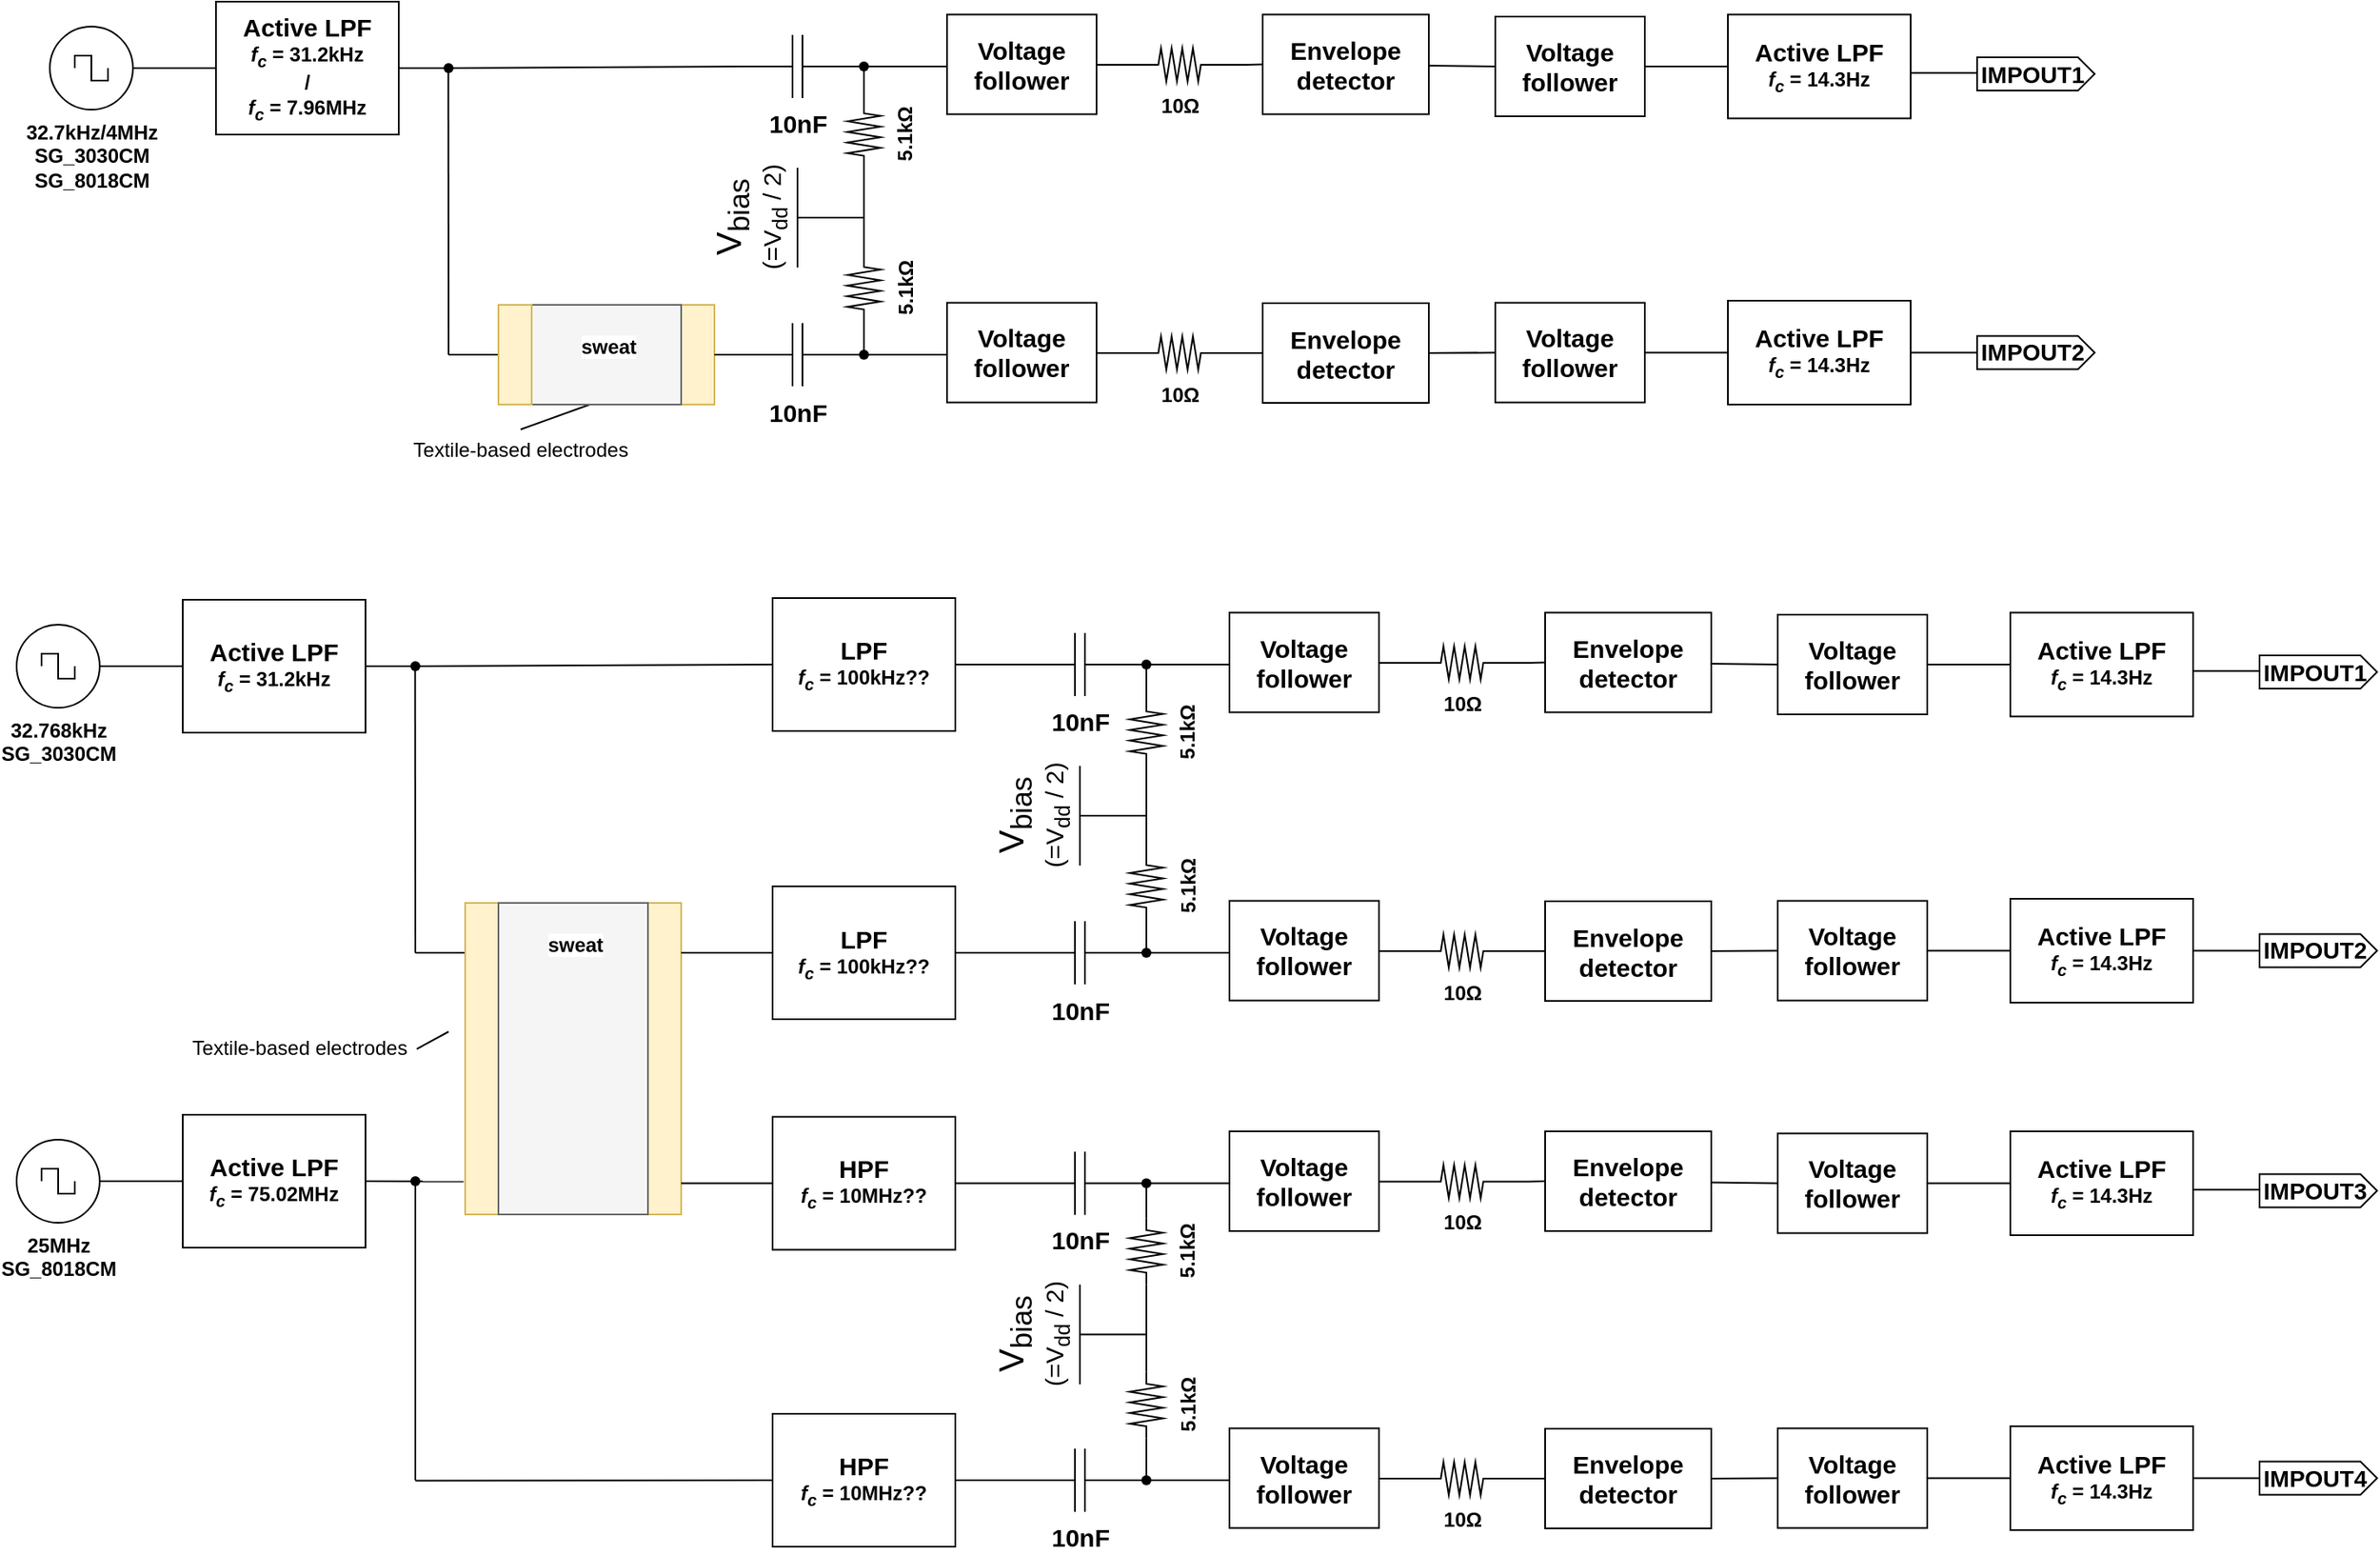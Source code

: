 <mxfile version="20.1.1" type="github">
  <diagram id="anqt9Zf3QxN150gZl7nN" name="Page-1">
    <mxGraphModel dx="399" dy="966" grid="1" gridSize="10" guides="1" tooltips="1" connect="1" arrows="1" fold="1" page="1" pageScale="1" pageWidth="1300" pageHeight="400" math="0" shadow="0">
      <root>
        <mxCell id="0" />
        <mxCell id="1" parent="0" />
        <mxCell id="CNNBCrnFb_RWiXShZdrg-2" value="&lt;div&gt;&lt;b&gt;32.7kHz/4MHz&lt;br&gt;&lt;/b&gt;&lt;/div&gt;&lt;div&gt;&lt;b&gt;SG_3030CM&lt;/b&gt;&lt;/div&gt;&lt;div&gt;&lt;b&gt;SG_8018CM&lt;/b&gt;&lt;/div&gt;" style="pointerEvents=1;verticalLabelPosition=bottom;shadow=0;dashed=0;align=center;html=1;verticalAlign=top;shape=mxgraph.electrical.signal_sources.source;aspect=fixed;points=[[0.5,0,0],[1,0.5,0],[0.5,1,0],[0,0.5,0]];elSignalType=square;" parent="1" vertex="1">
          <mxGeometry x="1340" y="65" width="50" height="50" as="geometry" />
        </mxCell>
        <mxCell id="CNNBCrnFb_RWiXShZdrg-3" value="&lt;div&gt;&lt;font size=&quot;1&quot;&gt;&lt;b style=&quot;font-size: 15px&quot;&gt;Active LPF&lt;/b&gt;&lt;/font&gt;&lt;/div&gt;&lt;div&gt;&lt;b&gt;&lt;i&gt;f&lt;sub&gt;c&lt;/sub&gt;&lt;/i&gt; = 31.2kHz&lt;/b&gt;&lt;/div&gt;&lt;div&gt;&lt;b&gt;/&lt;/b&gt;&lt;/div&gt;&lt;div&gt;&lt;b&gt;&lt;i&gt;f&lt;sub&gt;c&lt;/sub&gt;&lt;/i&gt; = 7.96MHz&lt;/b&gt;&lt;b&gt;&lt;/b&gt;&lt;/div&gt;" style="whiteSpace=wrap;html=1;" parent="1" vertex="1">
          <mxGeometry x="1440" y="50" width="110" height="80" as="geometry" />
        </mxCell>
        <mxCell id="CNNBCrnFb_RWiXShZdrg-4" value="" style="endArrow=none;html=1;rounded=0;fontSize=15;exitX=1;exitY=0.5;exitDx=0;exitDy=0;exitPerimeter=0;" parent="1" source="CNNBCrnFb_RWiXShZdrg-2" target="CNNBCrnFb_RWiXShZdrg-3" edge="1">
          <mxGeometry width="50" height="50" relative="1" as="geometry">
            <mxPoint x="1740" y="302.5" as="sourcePoint" />
            <mxPoint x="1790" y="252.5" as="targetPoint" />
          </mxGeometry>
        </mxCell>
        <mxCell id="CNNBCrnFb_RWiXShZdrg-5" value="" style="endArrow=none;html=1;rounded=0;fontSize=15;exitDx=0;exitDy=0;exitPerimeter=0;startArrow=none;entryX=0;entryY=0.5;entryDx=0;entryDy=0;entryPerimeter=0;" parent="1" source="CNNBCrnFb_RWiXShZdrg-7" target="CNNBCrnFb_RWiXShZdrg-12" edge="1">
          <mxGeometry width="50" height="50" relative="1" as="geometry">
            <mxPoint x="1520" y="88.82" as="sourcePoint" />
            <mxPoint x="1700" y="90.5" as="targetPoint" />
          </mxGeometry>
        </mxCell>
        <mxCell id="CNNBCrnFb_RWiXShZdrg-6" value="" style="endArrow=none;html=1;rounded=0;fontSize=15;" parent="1" edge="1">
          <mxGeometry width="50" height="50" relative="1" as="geometry">
            <mxPoint x="1580" y="262.5" as="sourcePoint" />
            <mxPoint x="1579.83" y="90" as="targetPoint" />
          </mxGeometry>
        </mxCell>
        <mxCell id="CNNBCrnFb_RWiXShZdrg-7" value="" style="shape=waypoint;sketch=0;fillStyle=solid;size=6;pointerEvents=1;points=[];fillColor=none;resizable=0;rotatable=0;perimeter=centerPerimeter;snapToPoint=1;fontSize=15;" parent="1" vertex="1">
          <mxGeometry x="1560" y="70" width="40" height="40" as="geometry" />
        </mxCell>
        <mxCell id="CNNBCrnFb_RWiXShZdrg-8" value="" style="endArrow=none;html=1;rounded=0;fontSize=15;exitDx=0;exitDy=0;startArrow=none;exitX=1;exitY=0.5;" parent="1" source="CNNBCrnFb_RWiXShZdrg-3" target="CNNBCrnFb_RWiXShZdrg-7" edge="1">
          <mxGeometry width="50" height="50" relative="1" as="geometry">
            <mxPoint x="1590" y="100" as="sourcePoint" />
            <mxPoint x="1660" y="100" as="targetPoint" />
          </mxGeometry>
        </mxCell>
        <mxCell id="CNNBCrnFb_RWiXShZdrg-10" value="" style="whiteSpace=wrap;html=1;fontSize=15;fillColor=#fff2cc;strokeColor=#d6b656;" parent="1" vertex="1">
          <mxGeometry x="1720" y="232.5" width="20" height="60" as="geometry" />
        </mxCell>
        <mxCell id="CNNBCrnFb_RWiXShZdrg-11" value="" style="endArrow=none;html=1;rounded=0;fontSize=15;entryX=0;entryY=0.5;entryDx=0;entryDy=0;startArrow=none;" parent="1" edge="1">
          <mxGeometry width="50" height="50" relative="1" as="geometry">
            <mxPoint x="1580" y="262.5" as="sourcePoint" />
            <mxPoint x="1610" y="262.5" as="targetPoint" />
          </mxGeometry>
        </mxCell>
        <mxCell id="CNNBCrnFb_RWiXShZdrg-12" value="&lt;b&gt;10nF&lt;/b&gt;" style="pointerEvents=1;verticalLabelPosition=bottom;shadow=0;dashed=0;align=center;html=1;verticalAlign=top;shape=mxgraph.electrical.capacitors.capacitor_1;fontSize=15;" parent="1" vertex="1">
          <mxGeometry x="1760" y="70" width="60" height="38" as="geometry" />
        </mxCell>
        <mxCell id="CNNBCrnFb_RWiXShZdrg-13" value="&lt;b&gt;10nF&lt;/b&gt;" style="pointerEvents=1;verticalLabelPosition=bottom;shadow=0;dashed=0;align=center;html=1;verticalAlign=top;shape=mxgraph.electrical.capacitors.capacitor_1;fontSize=15;" parent="1" vertex="1">
          <mxGeometry x="1760" y="243.5" width="60" height="38" as="geometry" />
        </mxCell>
        <mxCell id="CNNBCrnFb_RWiXShZdrg-14" value="" style="endArrow=none;html=1;rounded=0;fontSize=15;exitDx=0;exitDy=0;startArrow=none;entryX=0;entryY=0.5;entryDx=0;entryDy=0;entryPerimeter=0;exitX=1;exitY=0.5;" parent="1" source="CNNBCrnFb_RWiXShZdrg-10" target="CNNBCrnFb_RWiXShZdrg-13" edge="1">
          <mxGeometry width="50" height="50" relative="1" as="geometry">
            <mxPoint x="1590" y="100" as="sourcePoint" />
            <mxPoint x="1810" y="101" as="targetPoint" />
          </mxGeometry>
        </mxCell>
        <mxCell id="CNNBCrnFb_RWiXShZdrg-15" value="" style="endArrow=classic;html=1;rounded=0;fontSize=24;exitX=1;exitY=0.5;exitDx=0;exitDy=0;" parent="1" edge="1">
          <mxGeometry width="50" height="50" relative="1" as="geometry">
            <mxPoint x="1630" y="262.5" as="sourcePoint" />
            <mxPoint x="1650" y="262.5" as="targetPoint" />
          </mxGeometry>
        </mxCell>
        <mxCell id="CNNBCrnFb_RWiXShZdrg-16" value="" style="endArrow=classic;html=1;rounded=0;fontSize=24;entryX=0;entryY=0.5;entryDx=0;entryDy=0;" parent="1" target="CNNBCrnFb_RWiXShZdrg-10" edge="1">
          <mxGeometry width="50" height="50" relative="1" as="geometry">
            <mxPoint x="1700" y="262.5" as="sourcePoint" />
            <mxPoint x="1660" y="272.5" as="targetPoint" />
          </mxGeometry>
        </mxCell>
        <mxCell id="CNNBCrnFb_RWiXShZdrg-17" value="" style="endArrow=none;html=1;rounded=0;fontSize=15;exitDx=0;exitDy=0;exitPerimeter=0;startArrow=none;entryX=0;entryY=0.5;entryDx=0;entryDy=0;" parent="1" source="CNNBCrnFb_RWiXShZdrg-23" edge="1">
          <mxGeometry width="50" height="50" relative="1" as="geometry">
            <mxPoint x="1590" y="100" as="sourcePoint" />
            <mxPoint x="1880" y="89" as="targetPoint" />
          </mxGeometry>
        </mxCell>
        <mxCell id="CNNBCrnFb_RWiXShZdrg-18" value="" style="endArrow=none;html=1;rounded=0;fontSize=15;startArrow=none;entryX=0;entryY=0.5;entryDx=0;entryDy=0;" parent="1" source="CNNBCrnFb_RWiXShZdrg-25" edge="1">
          <mxGeometry width="50" height="50" relative="1" as="geometry">
            <mxPoint x="1820" y="262.21" as="sourcePoint" />
            <mxPoint x="1880" y="262.5" as="targetPoint" />
          </mxGeometry>
        </mxCell>
        <mxCell id="CNNBCrnFb_RWiXShZdrg-19" value="&lt;div style=&quot;font-size: 21px&quot;&gt;V&lt;sub&gt;bias&lt;/sub&gt;&lt;/div&gt;&lt;div style=&quot;font-size: 15px&quot;&gt;(=V&lt;sub&gt;dd&lt;/sub&gt; / 2)&lt;br&gt;&lt;/div&gt;" style="verticalLabelPosition=top;verticalAlign=bottom;shape=mxgraph.electrical.signal_sources.vdd;shadow=0;dashed=0;align=center;strokeWidth=1;fontSize=24;html=1;flipV=1;rotation=-90;" parent="1" vertex="1">
          <mxGeometry x="1780" y="160" width="60" height="40" as="geometry" />
        </mxCell>
        <mxCell id="CNNBCrnFb_RWiXShZdrg-20" value="&lt;div&gt;&lt;b&gt;5.1kΩ&lt;/b&gt;&lt;/div&gt;" style="pointerEvents=1;verticalLabelPosition=bottom;shadow=0;dashed=0;align=center;html=1;verticalAlign=top;shape=mxgraph.electrical.resistors.resistor_2;rotation=-90;labelPosition=center;direction=west;spacing=3;spacingTop=0;spacingLeft=0;" parent="1" vertex="1">
          <mxGeometry x="1810" y="120" width="40" height="20" as="geometry" />
        </mxCell>
        <mxCell id="CNNBCrnFb_RWiXShZdrg-21" value="&lt;div&gt;&lt;b&gt;5.1kΩ&lt;/b&gt;&lt;/div&gt;" style="pointerEvents=1;verticalLabelPosition=bottom;shadow=0;dashed=0;align=center;html=1;verticalAlign=top;shape=mxgraph.electrical.resistors.resistor_2;rotation=-90;labelPosition=center;direction=west;spacing=3;spacingTop=0;spacingLeft=0;" parent="1" vertex="1">
          <mxGeometry x="1810" y="212.5" width="40" height="20" as="geometry" />
        </mxCell>
        <mxCell id="CNNBCrnFb_RWiXShZdrg-22" value="" style="endArrow=none;html=1;rounded=0;fontSize=15;exitDx=0;exitDy=0;exitPerimeter=0;startArrow=none;entryX=0.563;entryY=0.505;entryDx=0;entryDy=0;exitX=0;exitY=0.5;entryPerimeter=0;" parent="1" source="CNNBCrnFb_RWiXShZdrg-20" target="CNNBCrnFb_RWiXShZdrg-23" edge="1">
          <mxGeometry width="50" height="50" relative="1" as="geometry">
            <mxPoint x="1830" y="99.0" as="sourcePoint" />
            <mxPoint x="1890" y="99.0" as="targetPoint" />
          </mxGeometry>
        </mxCell>
        <mxCell id="CNNBCrnFb_RWiXShZdrg-23" value="" style="shape=waypoint;sketch=0;fillStyle=solid;size=6;pointerEvents=1;points=[];fillColor=none;resizable=0;rotatable=0;perimeter=centerPerimeter;snapToPoint=1;fontSize=21;" parent="1" vertex="1">
          <mxGeometry x="1810" y="69" width="40" height="40" as="geometry" />
        </mxCell>
        <mxCell id="CNNBCrnFb_RWiXShZdrg-24" value="" style="endArrow=none;html=1;rounded=0;fontSize=15;exitDx=0;exitDy=0;exitPerimeter=0;startArrow=none;entryDx=0;entryDy=0;exitX=1;exitY=0.5;" parent="1" source="CNNBCrnFb_RWiXShZdrg-12" target="CNNBCrnFb_RWiXShZdrg-23" edge="1">
          <mxGeometry width="50" height="50" relative="1" as="geometry">
            <mxPoint x="1820" y="89.0" as="sourcePoint" />
            <mxPoint x="1880" y="89.0" as="targetPoint" />
          </mxGeometry>
        </mxCell>
        <mxCell id="CNNBCrnFb_RWiXShZdrg-25" value="" style="shape=waypoint;sketch=0;fillStyle=solid;size=6;pointerEvents=1;points=[];fillColor=none;resizable=0;rotatable=0;perimeter=centerPerimeter;snapToPoint=1;fontSize=21;" parent="1" vertex="1">
          <mxGeometry x="1810" y="242.5" width="40" height="40" as="geometry" />
        </mxCell>
        <mxCell id="CNNBCrnFb_RWiXShZdrg-26" value="" style="endArrow=none;html=1;rounded=0;fontSize=15;startArrow=none;entryDx=0;entryDy=0;" parent="1" source="CNNBCrnFb_RWiXShZdrg-13" target="CNNBCrnFb_RWiXShZdrg-25" edge="1">
          <mxGeometry width="50" height="50" relative="1" as="geometry">
            <mxPoint x="1820" y="262.5" as="sourcePoint" />
            <mxPoint x="1880" y="262.5" as="targetPoint" />
          </mxGeometry>
        </mxCell>
        <mxCell id="CNNBCrnFb_RWiXShZdrg-27" value="" style="endArrow=none;html=1;rounded=0;fontSize=15;exitDx=0;exitDy=0;exitPerimeter=0;startArrow=none;entryX=1;entryY=0.5;entryDx=0;entryDy=0;exitX=0;exitY=0.5;entryPerimeter=0;" parent="1" source="CNNBCrnFb_RWiXShZdrg-21" target="CNNBCrnFb_RWiXShZdrg-20" edge="1">
          <mxGeometry width="50" height="50" relative="1" as="geometry">
            <mxPoint x="1849.71" y="190.5" as="sourcePoint" />
            <mxPoint x="1849.71" y="169.5" as="targetPoint" />
          </mxGeometry>
        </mxCell>
        <mxCell id="CNNBCrnFb_RWiXShZdrg-28" value="" style="endArrow=none;html=1;rounded=0;fontSize=15;startArrow=none;entryX=1;entryY=0.5;entryDx=0;entryDy=0;entryPerimeter=0;" parent="1" source="CNNBCrnFb_RWiXShZdrg-25" target="CNNBCrnFb_RWiXShZdrg-21" edge="1">
          <mxGeometry width="50" height="50" relative="1" as="geometry">
            <mxPoint x="1840" y="212.5" as="sourcePoint" />
            <mxPoint x="1840" y="160" as="targetPoint" />
          </mxGeometry>
        </mxCell>
        <mxCell id="CNNBCrnFb_RWiXShZdrg-29" value="&lt;h1 id=&quot;firstHeading&quot; class=&quot;firstHeading mw-first-heading&quot; style=&quot;font-size: 15px&quot;&gt;&lt;font style=&quot;font-size: 15px&quot;&gt;Envelope detector&lt;/font&gt;&lt;/h1&gt;" style="whiteSpace=wrap;html=1;fontSize=20;" parent="1" vertex="1">
          <mxGeometry x="2070" y="57.75" width="100" height="60" as="geometry" />
        </mxCell>
        <mxCell id="CNNBCrnFb_RWiXShZdrg-30" value="&lt;h1 id=&quot;firstHeading&quot; class=&quot;firstHeading mw-first-heading&quot; style=&quot;font-size: 15px&quot;&gt;&lt;font style=&quot;font-size: 15px&quot;&gt;Envelope detector&lt;/font&gt;&lt;/h1&gt;" style="whiteSpace=wrap;html=1;fontSize=20;" parent="1" vertex="1">
          <mxGeometry x="2070" y="231.5" width="100" height="60" as="geometry" />
        </mxCell>
        <mxCell id="CNNBCrnFb_RWiXShZdrg-31" value="&lt;div&gt;&lt;b&gt;10Ω&lt;/b&gt;&lt;/div&gt;" style="pointerEvents=1;verticalLabelPosition=bottom;shadow=0;dashed=0;align=center;html=1;verticalAlign=top;shape=mxgraph.electrical.resistors.resistor_2;rotation=0;labelPosition=center;direction=west;spacing=3;spacingTop=0;spacingLeft=0;" parent="1" vertex="1">
          <mxGeometry x="2000" y="78" width="40" height="20" as="geometry" />
        </mxCell>
        <mxCell id="CNNBCrnFb_RWiXShZdrg-33" value="" style="endArrow=none;html=1;rounded=0;fontSize=15;exitDx=0;exitDy=0;startArrow=none;exitX=1;exitY=0.5;entryX=1;entryY=0.5;entryDx=0;entryDy=0;entryPerimeter=0;" parent="1" target="CNNBCrnFb_RWiXShZdrg-31" edge="1">
          <mxGeometry width="50" height="50" relative="1" as="geometry">
            <mxPoint x="1970" y="88" as="sourcePoint" />
            <mxPoint x="2170" y="169.58" as="targetPoint" />
          </mxGeometry>
        </mxCell>
        <mxCell id="CNNBCrnFb_RWiXShZdrg-34" value="" style="endArrow=none;html=1;rounded=0;fontSize=15;exitDx=0;exitDy=0;startArrow=none;exitX=0;exitY=0.5;entryX=0;entryY=0.5;entryDx=0;entryDy=0;entryPerimeter=0;exitPerimeter=0;" parent="1" source="CNNBCrnFb_RWiXShZdrg-31" edge="1">
          <mxGeometry width="50" height="50" relative="1" as="geometry">
            <mxPoint x="1980" y="98" as="sourcePoint" />
            <mxPoint x="2060" y="88" as="targetPoint" />
          </mxGeometry>
        </mxCell>
        <mxCell id="CNNBCrnFb_RWiXShZdrg-35" value="" style="endArrow=none;html=1;rounded=0;fontSize=15;exitDx=0;exitDy=0;startArrow=none;exitX=1;exitY=0.5;entryX=0;entryY=0.5;entryDx=0;entryDy=0;exitPerimeter=0;" parent="1" target="CNNBCrnFb_RWiXShZdrg-29" edge="1">
          <mxGeometry width="50" height="50" relative="1" as="geometry">
            <mxPoint x="2060" y="88" as="sourcePoint" />
            <mxPoint x="2080" y="115" as="targetPoint" />
          </mxGeometry>
        </mxCell>
        <mxCell id="CNNBCrnFb_RWiXShZdrg-36" value="&lt;div&gt;&lt;b&gt;10Ω&lt;/b&gt;&lt;/div&gt;" style="pointerEvents=1;verticalLabelPosition=bottom;shadow=0;dashed=0;align=center;html=1;verticalAlign=top;shape=mxgraph.electrical.resistors.resistor_2;rotation=0;labelPosition=center;direction=west;spacing=3;spacingTop=0;spacingLeft=0;" parent="1" vertex="1">
          <mxGeometry x="2000" y="251.5" width="40" height="20" as="geometry" />
        </mxCell>
        <mxCell id="CNNBCrnFb_RWiXShZdrg-38" value="" style="endArrow=none;html=1;rounded=0;fontSize=15;exitDx=0;exitDy=0;startArrow=none;exitX=1;exitY=0.5;entryX=1;entryY=0.5;entryDx=0;entryDy=0;entryPerimeter=0;" parent="1" target="CNNBCrnFb_RWiXShZdrg-36" edge="1">
          <mxGeometry width="50" height="50" relative="1" as="geometry">
            <mxPoint x="1970" y="261.5" as="sourcePoint" />
            <mxPoint x="2170" y="343.08" as="targetPoint" />
          </mxGeometry>
        </mxCell>
        <mxCell id="CNNBCrnFb_RWiXShZdrg-39" value="" style="endArrow=none;html=1;rounded=0;fontSize=15;exitDx=0;exitDy=0;startArrow=none;exitX=0;exitY=0.5;entryX=0;entryY=0.5;entryDx=0;entryDy=0;entryPerimeter=0;exitPerimeter=0;" parent="1" source="CNNBCrnFb_RWiXShZdrg-36" edge="1">
          <mxGeometry width="50" height="50" relative="1" as="geometry">
            <mxPoint x="1980" y="271.5" as="sourcePoint" />
            <mxPoint x="2060" y="261.5" as="targetPoint" />
          </mxGeometry>
        </mxCell>
        <mxCell id="CNNBCrnFb_RWiXShZdrg-40" value="&lt;div&gt;&lt;b&gt;Voltage &lt;br&gt;&lt;/b&gt;&lt;/div&gt;&lt;div&gt;&lt;b&gt;follower&lt;/b&gt;&lt;/div&gt;" style="whiteSpace=wrap;html=1;fontSize=15;" parent="1" vertex="1">
          <mxGeometry x="2210" y="59" width="90" height="60" as="geometry" />
        </mxCell>
        <mxCell id="CNNBCrnFb_RWiXShZdrg-41" value="&lt;div&gt;&lt;b&gt;Voltage &lt;br&gt;&lt;/b&gt;&lt;/div&gt;&lt;div&gt;&lt;b&gt;follower&lt;/b&gt;&lt;/div&gt;" style="whiteSpace=wrap;html=1;fontSize=15;" parent="1" vertex="1">
          <mxGeometry x="2210" y="231.25" width="90" height="60" as="geometry" />
        </mxCell>
        <mxCell id="CNNBCrnFb_RWiXShZdrg-42" value="&lt;div&gt;&lt;font size=&quot;1&quot;&gt;&lt;b style=&quot;font-size: 15px&quot;&gt;Active LPF&lt;/b&gt;&lt;/font&gt;&lt;/div&gt;&lt;div&gt;&lt;b&gt;&lt;i&gt;f&lt;sub&gt;c&lt;/sub&gt;&lt;/i&gt; = 14.3Hz&lt;br&gt;&lt;/b&gt;&lt;/div&gt;" style="whiteSpace=wrap;html=1;" parent="1" vertex="1">
          <mxGeometry x="2350" y="57.75" width="110" height="62.5" as="geometry" />
        </mxCell>
        <mxCell id="CNNBCrnFb_RWiXShZdrg-43" value="&lt;div&gt;&lt;font size=&quot;1&quot;&gt;&lt;b style=&quot;font-size: 15px&quot;&gt;Active LPF&lt;/b&gt;&lt;/font&gt;&lt;/div&gt;&lt;div&gt;&lt;b&gt;&lt;i&gt;f&lt;sub&gt;c&lt;/sub&gt;&lt;/i&gt; = 14.3Hz&lt;br&gt;&lt;/b&gt;&lt;/div&gt;" style="whiteSpace=wrap;html=1;" parent="1" vertex="1">
          <mxGeometry x="2350" y="230" width="110" height="62.5" as="geometry" />
        </mxCell>
        <mxCell id="CNNBCrnFb_RWiXShZdrg-44" value="&lt;font style=&quot;font-size: 14px&quot;&gt;&lt;b&gt;IMPOUT1&lt;/b&gt;&lt;/font&gt;" style="shape=mxgraph.arrows2.arrow;verticalLabelPosition=middle;shadow=0;dashed=0;align=center;html=1;verticalAlign=middle;strokeWidth=1;dy=0;dx=10;notch=0;fontSize=7;labelPosition=center;spacingLeft=-5;" parent="1" vertex="1">
          <mxGeometry x="2500" y="83.5" width="70.75" height="20" as="geometry" />
        </mxCell>
        <mxCell id="CNNBCrnFb_RWiXShZdrg-45" value="&lt;font style=&quot;font-size: 14px&quot;&gt;&lt;b&gt;IMPOUT2&lt;/b&gt;&lt;/font&gt;" style="shape=mxgraph.arrows2.arrow;verticalLabelPosition=middle;shadow=0;dashed=0;align=center;html=1;verticalAlign=middle;strokeWidth=1;dy=0;dx=10;notch=0;fontSize=7;labelPosition=center;spacingLeft=-5;" parent="1" vertex="1">
          <mxGeometry x="2500" y="251.25" width="70.75" height="20" as="geometry" />
        </mxCell>
        <mxCell id="CNNBCrnFb_RWiXShZdrg-46" value="" style="endArrow=none;html=1;rounded=0;fontSize=20;entryX=0;entryY=0.5;entryDx=0;entryDy=0;entryPerimeter=0;exitX=1;exitY=0.5;exitDx=0;exitDy=0;" parent="1" source="CNNBCrnFb_RWiXShZdrg-43" target="CNNBCrnFb_RWiXShZdrg-45" edge="1">
          <mxGeometry width="50" height="50" relative="1" as="geometry">
            <mxPoint x="2480" y="363.5" as="sourcePoint" />
            <mxPoint x="2530" y="313.5" as="targetPoint" />
          </mxGeometry>
        </mxCell>
        <mxCell id="CNNBCrnFb_RWiXShZdrg-47" value="" style="endArrow=none;html=1;rounded=0;fontSize=20;entryX=0;entryY=0.5;entryDx=0;entryDy=0;entryPerimeter=0;exitX=1;exitY=0.5;exitDx=0;exitDy=0;" parent="1" edge="1">
          <mxGeometry width="50" height="50" relative="1" as="geometry">
            <mxPoint x="2460" y="92.85" as="sourcePoint" />
            <mxPoint x="2500" y="92.85" as="targetPoint" />
          </mxGeometry>
        </mxCell>
        <mxCell id="CNNBCrnFb_RWiXShZdrg-48" value="" style="endArrow=none;html=1;rounded=0;fontSize=20;entryX=0;entryY=0.5;entryDx=0;entryDy=0;exitX=1;exitY=0.5;exitDx=0;exitDy=0;" parent="1" source="CNNBCrnFb_RWiXShZdrg-40" target="CNNBCrnFb_RWiXShZdrg-42" edge="1">
          <mxGeometry width="50" height="50" relative="1" as="geometry">
            <mxPoint x="2290" y="202.5" as="sourcePoint" />
            <mxPoint x="2550" y="101.85" as="targetPoint" />
          </mxGeometry>
        </mxCell>
        <mxCell id="CNNBCrnFb_RWiXShZdrg-49" value="" style="endArrow=none;html=1;rounded=0;fontSize=20;entryX=0;entryY=0.5;entryDx=0;entryDy=0;" parent="1" source="CNNBCrnFb_RWiXShZdrg-29" target="CNNBCrnFb_RWiXShZdrg-40" edge="1">
          <mxGeometry width="50" height="50" relative="1" as="geometry">
            <mxPoint x="2360" y="98" as="sourcePoint" />
            <mxPoint x="2390" y="98" as="targetPoint" />
          </mxGeometry>
        </mxCell>
        <mxCell id="CNNBCrnFb_RWiXShZdrg-50" value="" style="endArrow=none;html=1;rounded=0;fontSize=20;entryX=0;entryY=0.5;entryDx=0;entryDy=0;exitX=1;exitY=0.5;exitDx=0;exitDy=0;" parent="1" source="CNNBCrnFb_RWiXShZdrg-30" target="CNNBCrnFb_RWiXShZdrg-41" edge="1">
          <mxGeometry width="50" height="50" relative="1" as="geometry">
            <mxPoint x="2200" y="97.9" as="sourcePoint" />
            <mxPoint x="2240" y="98" as="targetPoint" />
          </mxGeometry>
        </mxCell>
        <mxCell id="CNNBCrnFb_RWiXShZdrg-51" value="" style="endArrow=none;html=1;rounded=0;fontSize=20;entryX=0;entryY=0.5;entryDx=0;entryDy=0;exitX=1;exitY=0.5;exitDx=0;exitDy=0;" parent="1" source="CNNBCrnFb_RWiXShZdrg-41" target="CNNBCrnFb_RWiXShZdrg-43" edge="1">
          <mxGeometry width="50" height="50" relative="1" as="geometry">
            <mxPoint x="2180" y="272.5" as="sourcePoint" />
            <mxPoint x="2220" y="272.5" as="targetPoint" />
          </mxGeometry>
        </mxCell>
        <mxCell id="CNNBCrnFb_RWiXShZdrg-52" value="" style="endArrow=none;html=1;rounded=0;fontSize=15;exitDx=0;exitDy=0;startArrow=none;exitX=1;exitY=0.5;entryX=0;entryY=0.5;entryDx=0;entryDy=0;exitPerimeter=0;" parent="1" target="CNNBCrnFb_RWiXShZdrg-30" edge="1">
          <mxGeometry width="50" height="50" relative="1" as="geometry">
            <mxPoint x="2060" y="261.5" as="sourcePoint" />
            <mxPoint x="2100" y="97.75" as="targetPoint" />
          </mxGeometry>
        </mxCell>
        <mxCell id="CNNBCrnFb_RWiXShZdrg-53" value="&lt;div&gt;&lt;b&gt;Voltage &lt;br&gt;&lt;/b&gt;&lt;/div&gt;&lt;div&gt;&lt;b&gt;follower&lt;/b&gt;&lt;/div&gt;" style="whiteSpace=wrap;html=1;fontSize=15;" parent="1" vertex="1">
          <mxGeometry x="1880" y="231.25" width="90" height="60" as="geometry" />
        </mxCell>
        <mxCell id="CNNBCrnFb_RWiXShZdrg-54" value="&lt;div&gt;&lt;b&gt;Voltage &lt;br&gt;&lt;/b&gt;&lt;/div&gt;&lt;div&gt;&lt;b&gt;follower&lt;/b&gt;&lt;/div&gt;" style="whiteSpace=wrap;html=1;fontSize=15;" parent="1" vertex="1">
          <mxGeometry x="1880" y="57.75" width="90" height="60" as="geometry" />
        </mxCell>
        <mxCell id="zh1uuCZdA9-5P3cuNeVg-3" value="" style="endArrow=none;html=1;rounded=0;entryX=0.5;entryY=1;entryDx=0;entryDy=0;exitX=0.506;exitY=-0.125;exitDx=0;exitDy=0;exitPerimeter=0;" parent="1" source="zh1uuCZdA9-5P3cuNeVg-4" target="EhzRGvjUK19a2yTeorhR-2" edge="1">
          <mxGeometry width="50" height="50" relative="1" as="geometry">
            <mxPoint x="1590" y="300" as="sourcePoint" />
            <mxPoint x="1630" y="302.5" as="targetPoint" />
          </mxGeometry>
        </mxCell>
        <mxCell id="zh1uuCZdA9-5P3cuNeVg-4" value="&lt;div&gt;Textile-based electrodes&lt;/div&gt;" style="text;html=1;align=center;verticalAlign=middle;resizable=0;points=[];autosize=1;strokeColor=none;fillColor=none;" parent="1" vertex="1">
          <mxGeometry x="1552.5" y="310" width="140" height="20" as="geometry" />
        </mxCell>
        <mxCell id="EhzRGvjUK19a2yTeorhR-2" value="" style="whiteSpace=wrap;html=1;fontSize=15;fillColor=#f5f5f5;strokeColor=#666666;fontColor=#333333;" parent="1" vertex="1">
          <mxGeometry x="1610" y="232.5" width="110" height="60" as="geometry" />
        </mxCell>
        <mxCell id="EhzRGvjUK19a2yTeorhR-3" value="" style="whiteSpace=wrap;html=1;fontSize=15;fillColor=#fff2cc;strokeColor=#d6b656;" parent="1" vertex="1">
          <mxGeometry x="1610" y="232.5" width="20" height="60" as="geometry" />
        </mxCell>
        <mxCell id="EhzRGvjUK19a2yTeorhR-4" value="&lt;b&gt;sweat&lt;/b&gt;" style="shape=image;html=1;verticalAlign=top;verticalLabelPosition=bottom;labelBackgroundColor=#ffffff;imageAspect=0;aspect=fixed;image=https://cdn1.iconfinder.com/data/icons/ionicons-sharp-vol-2/512/water-sharp-128.png" parent="1" vertex="1">
          <mxGeometry x="1660" y="211" width="32.5" height="32.5" as="geometry" />
        </mxCell>
        <mxCell id="47fxbBr4y0LH6VdlZNcM-123" value="&lt;div&gt;&lt;b&gt;32.768kHz&lt;br&gt;&lt;/b&gt;&lt;/div&gt;&lt;div&gt;&lt;b&gt;SG_3030CM&lt;/b&gt;&lt;/div&gt;" style="pointerEvents=1;verticalLabelPosition=bottom;shadow=0;dashed=0;align=center;html=1;verticalAlign=top;shape=mxgraph.electrical.signal_sources.source;aspect=fixed;points=[[0.5,0,0],[1,0.5,0],[0.5,1,0],[0,0.5,0]];elSignalType=square;" vertex="1" parent="1">
          <mxGeometry x="1320" y="425" width="50" height="50" as="geometry" />
        </mxCell>
        <mxCell id="47fxbBr4y0LH6VdlZNcM-124" value="&lt;div&gt;&lt;font size=&quot;1&quot;&gt;&lt;b style=&quot;font-size: 15px&quot;&gt;Active LPF&lt;/b&gt;&lt;/font&gt;&lt;/div&gt;&lt;div&gt;&lt;b&gt;&lt;i&gt;f&lt;sub&gt;c&lt;/sub&gt;&lt;/i&gt; = 31.2kHz&lt;/b&gt;&lt;/div&gt;" style="whiteSpace=wrap;html=1;" vertex="1" parent="1">
          <mxGeometry x="1420" y="410" width="110" height="80" as="geometry" />
        </mxCell>
        <mxCell id="47fxbBr4y0LH6VdlZNcM-125" value="" style="endArrow=none;html=1;rounded=0;fontSize=15;exitX=1;exitY=0.5;exitDx=0;exitDy=0;exitPerimeter=0;" edge="1" parent="1" source="47fxbBr4y0LH6VdlZNcM-123" target="47fxbBr4y0LH6VdlZNcM-124">
          <mxGeometry width="50" height="50" relative="1" as="geometry">
            <mxPoint x="1720" y="662.5" as="sourcePoint" />
            <mxPoint x="1770" y="612.5" as="targetPoint" />
          </mxGeometry>
        </mxCell>
        <mxCell id="47fxbBr4y0LH6VdlZNcM-126" value="" style="endArrow=none;html=1;rounded=0;fontSize=15;exitDx=0;exitDy=0;exitPerimeter=0;startArrow=none;entryX=0;entryY=0.5;entryDx=0;entryDy=0;" edge="1" parent="1" source="47fxbBr4y0LH6VdlZNcM-128" target="47fxbBr4y0LH6VdlZNcM-188">
          <mxGeometry width="50" height="50" relative="1" as="geometry">
            <mxPoint x="1500" y="448.82" as="sourcePoint" />
            <mxPoint x="1720" y="449" as="targetPoint" />
          </mxGeometry>
        </mxCell>
        <mxCell id="47fxbBr4y0LH6VdlZNcM-127" value="" style="endArrow=none;html=1;rounded=0;fontSize=15;" edge="1" parent="1">
          <mxGeometry width="50" height="50" relative="1" as="geometry">
            <mxPoint x="1560" y="622.5" as="sourcePoint" />
            <mxPoint x="1559.83" y="450" as="targetPoint" />
          </mxGeometry>
        </mxCell>
        <mxCell id="47fxbBr4y0LH6VdlZNcM-128" value="" style="shape=waypoint;sketch=0;fillStyle=solid;size=6;pointerEvents=1;points=[];fillColor=none;resizable=0;rotatable=0;perimeter=centerPerimeter;snapToPoint=1;fontSize=15;" vertex="1" parent="1">
          <mxGeometry x="1540" y="430" width="40" height="40" as="geometry" />
        </mxCell>
        <mxCell id="47fxbBr4y0LH6VdlZNcM-129" value="" style="endArrow=none;html=1;rounded=0;fontSize=15;exitDx=0;exitDy=0;startArrow=none;exitX=1;exitY=0.5;" edge="1" parent="1" source="47fxbBr4y0LH6VdlZNcM-124" target="47fxbBr4y0LH6VdlZNcM-128">
          <mxGeometry width="50" height="50" relative="1" as="geometry">
            <mxPoint x="1570" y="460" as="sourcePoint" />
            <mxPoint x="1640" y="460" as="targetPoint" />
          </mxGeometry>
        </mxCell>
        <mxCell id="47fxbBr4y0LH6VdlZNcM-130" value="" style="whiteSpace=wrap;html=1;fontSize=15;fillColor=#fff2cc;strokeColor=#d6b656;" vertex="1" parent="1">
          <mxGeometry x="1700" y="592.5" width="20" height="187.5" as="geometry" />
        </mxCell>
        <mxCell id="47fxbBr4y0LH6VdlZNcM-131" value="" style="endArrow=none;html=1;rounded=0;fontSize=15;entryX=0;entryY=0.5;entryDx=0;entryDy=0;startArrow=none;" edge="1" parent="1">
          <mxGeometry width="50" height="50" relative="1" as="geometry">
            <mxPoint x="1560" y="622.5" as="sourcePoint" />
            <mxPoint x="1590" y="622.5" as="targetPoint" />
          </mxGeometry>
        </mxCell>
        <mxCell id="47fxbBr4y0LH6VdlZNcM-132" value="&lt;b&gt;10nF&lt;/b&gt;" style="pointerEvents=1;verticalLabelPosition=bottom;shadow=0;dashed=0;align=center;html=1;verticalAlign=top;shape=mxgraph.electrical.capacitors.capacitor_1;fontSize=15;" vertex="1" parent="1">
          <mxGeometry x="1930" y="430" width="60" height="38" as="geometry" />
        </mxCell>
        <mxCell id="47fxbBr4y0LH6VdlZNcM-133" value="&lt;b&gt;10nF&lt;/b&gt;" style="pointerEvents=1;verticalLabelPosition=bottom;shadow=0;dashed=0;align=center;html=1;verticalAlign=top;shape=mxgraph.electrical.capacitors.capacitor_1;fontSize=15;" vertex="1" parent="1">
          <mxGeometry x="1930" y="603.5" width="60" height="38" as="geometry" />
        </mxCell>
        <mxCell id="47fxbBr4y0LH6VdlZNcM-134" value="" style="endArrow=none;html=1;rounded=0;fontSize=15;startArrow=none;exitX=1;exitY=0.16;exitDx=0;exitDy=0;exitPerimeter=0;entryX=0;entryY=0.5;entryDx=0;entryDy=0;" edge="1" parent="1" source="47fxbBr4y0LH6VdlZNcM-130" target="47fxbBr4y0LH6VdlZNcM-189">
          <mxGeometry width="50" height="50" relative="1" as="geometry">
            <mxPoint x="1710" y="570" as="sourcePoint" />
            <mxPoint x="1740" y="623" as="targetPoint" />
          </mxGeometry>
        </mxCell>
        <mxCell id="47fxbBr4y0LH6VdlZNcM-135" value="" style="endArrow=classic;html=1;rounded=0;fontSize=24;exitX=1;exitY=0.5;exitDx=0;exitDy=0;" edge="1" parent="1">
          <mxGeometry width="50" height="50" relative="1" as="geometry">
            <mxPoint x="1610" y="622.5" as="sourcePoint" />
            <mxPoint x="1630" y="622.5" as="targetPoint" />
          </mxGeometry>
        </mxCell>
        <mxCell id="47fxbBr4y0LH6VdlZNcM-136" value="" style="endArrow=none;html=1;rounded=0;fontSize=15;exitDx=0;exitDy=0;exitPerimeter=0;startArrow=none;entryX=0;entryY=0.5;entryDx=0;entryDy=0;" edge="1" parent="1" source="47fxbBr4y0LH6VdlZNcM-142">
          <mxGeometry width="50" height="50" relative="1" as="geometry">
            <mxPoint x="1760" y="460" as="sourcePoint" />
            <mxPoint x="2050" y="449" as="targetPoint" />
          </mxGeometry>
        </mxCell>
        <mxCell id="47fxbBr4y0LH6VdlZNcM-137" value="" style="endArrow=none;html=1;rounded=0;fontSize=15;startArrow=none;entryX=0;entryY=0.5;entryDx=0;entryDy=0;" edge="1" parent="1" source="47fxbBr4y0LH6VdlZNcM-144">
          <mxGeometry width="50" height="50" relative="1" as="geometry">
            <mxPoint x="1990" y="622.21" as="sourcePoint" />
            <mxPoint x="2050" y="622.5" as="targetPoint" />
          </mxGeometry>
        </mxCell>
        <mxCell id="47fxbBr4y0LH6VdlZNcM-138" value="&lt;div style=&quot;font-size: 21px&quot;&gt;V&lt;sub&gt;bias&lt;/sub&gt;&lt;/div&gt;&lt;div style=&quot;font-size: 15px&quot;&gt;(=V&lt;sub&gt;dd&lt;/sub&gt; / 2)&lt;br&gt;&lt;/div&gt;" style="verticalLabelPosition=top;verticalAlign=bottom;shape=mxgraph.electrical.signal_sources.vdd;shadow=0;dashed=0;align=center;strokeWidth=1;fontSize=24;html=1;flipV=1;rotation=-90;" vertex="1" parent="1">
          <mxGeometry x="1950" y="520" width="60" height="40" as="geometry" />
        </mxCell>
        <mxCell id="47fxbBr4y0LH6VdlZNcM-139" value="&lt;div&gt;&lt;b&gt;5.1kΩ&lt;/b&gt;&lt;/div&gt;" style="pointerEvents=1;verticalLabelPosition=bottom;shadow=0;dashed=0;align=center;html=1;verticalAlign=top;shape=mxgraph.electrical.resistors.resistor_2;rotation=-90;labelPosition=center;direction=west;spacing=3;spacingTop=0;spacingLeft=0;" vertex="1" parent="1">
          <mxGeometry x="1980" y="480" width="40" height="20" as="geometry" />
        </mxCell>
        <mxCell id="47fxbBr4y0LH6VdlZNcM-140" value="&lt;div&gt;&lt;b&gt;5.1kΩ&lt;/b&gt;&lt;/div&gt;" style="pointerEvents=1;verticalLabelPosition=bottom;shadow=0;dashed=0;align=center;html=1;verticalAlign=top;shape=mxgraph.electrical.resistors.resistor_2;rotation=-90;labelPosition=center;direction=west;spacing=3;spacingTop=0;spacingLeft=0;" vertex="1" parent="1">
          <mxGeometry x="1980" y="572.5" width="40" height="20" as="geometry" />
        </mxCell>
        <mxCell id="47fxbBr4y0LH6VdlZNcM-141" value="" style="endArrow=none;html=1;rounded=0;fontSize=15;exitDx=0;exitDy=0;exitPerimeter=0;startArrow=none;entryX=0.563;entryY=0.505;entryDx=0;entryDy=0;exitX=0;exitY=0.5;entryPerimeter=0;" edge="1" parent="1" source="47fxbBr4y0LH6VdlZNcM-139" target="47fxbBr4y0LH6VdlZNcM-142">
          <mxGeometry width="50" height="50" relative="1" as="geometry">
            <mxPoint x="2000" y="459.0" as="sourcePoint" />
            <mxPoint x="2060" y="459.0" as="targetPoint" />
          </mxGeometry>
        </mxCell>
        <mxCell id="47fxbBr4y0LH6VdlZNcM-142" value="" style="shape=waypoint;sketch=0;fillStyle=solid;size=6;pointerEvents=1;points=[];fillColor=none;resizable=0;rotatable=0;perimeter=centerPerimeter;snapToPoint=1;fontSize=21;" vertex="1" parent="1">
          <mxGeometry x="1980" y="429" width="40" height="40" as="geometry" />
        </mxCell>
        <mxCell id="47fxbBr4y0LH6VdlZNcM-143" value="" style="endArrow=none;html=1;rounded=0;fontSize=15;exitDx=0;exitDy=0;exitPerimeter=0;startArrow=none;entryDx=0;entryDy=0;exitX=1;exitY=0.5;" edge="1" parent="1" source="47fxbBr4y0LH6VdlZNcM-132" target="47fxbBr4y0LH6VdlZNcM-142">
          <mxGeometry width="50" height="50" relative="1" as="geometry">
            <mxPoint x="1990" y="449.0" as="sourcePoint" />
            <mxPoint x="2050" y="449.0" as="targetPoint" />
          </mxGeometry>
        </mxCell>
        <mxCell id="47fxbBr4y0LH6VdlZNcM-144" value="" style="shape=waypoint;sketch=0;fillStyle=solid;size=6;pointerEvents=1;points=[];fillColor=none;resizable=0;rotatable=0;perimeter=centerPerimeter;snapToPoint=1;fontSize=21;" vertex="1" parent="1">
          <mxGeometry x="1980" y="602.5" width="40" height="40" as="geometry" />
        </mxCell>
        <mxCell id="47fxbBr4y0LH6VdlZNcM-145" value="" style="endArrow=none;html=1;rounded=0;fontSize=15;startArrow=none;entryDx=0;entryDy=0;" edge="1" parent="1" source="47fxbBr4y0LH6VdlZNcM-133" target="47fxbBr4y0LH6VdlZNcM-144">
          <mxGeometry width="50" height="50" relative="1" as="geometry">
            <mxPoint x="1990" y="622.5" as="sourcePoint" />
            <mxPoint x="2050" y="622.5" as="targetPoint" />
          </mxGeometry>
        </mxCell>
        <mxCell id="47fxbBr4y0LH6VdlZNcM-146" value="" style="endArrow=none;html=1;rounded=0;fontSize=15;exitDx=0;exitDy=0;exitPerimeter=0;startArrow=none;entryX=1;entryY=0.5;entryDx=0;entryDy=0;exitX=0;exitY=0.5;entryPerimeter=0;" edge="1" parent="1" source="47fxbBr4y0LH6VdlZNcM-140" target="47fxbBr4y0LH6VdlZNcM-139">
          <mxGeometry width="50" height="50" relative="1" as="geometry">
            <mxPoint x="2019.71" y="550.5" as="sourcePoint" />
            <mxPoint x="2019.71" y="529.5" as="targetPoint" />
          </mxGeometry>
        </mxCell>
        <mxCell id="47fxbBr4y0LH6VdlZNcM-147" value="" style="endArrow=none;html=1;rounded=0;fontSize=15;startArrow=none;entryX=1;entryY=0.5;entryDx=0;entryDy=0;entryPerimeter=0;" edge="1" parent="1" source="47fxbBr4y0LH6VdlZNcM-144" target="47fxbBr4y0LH6VdlZNcM-140">
          <mxGeometry width="50" height="50" relative="1" as="geometry">
            <mxPoint x="2010" y="572.5" as="sourcePoint" />
            <mxPoint x="2010" y="520" as="targetPoint" />
          </mxGeometry>
        </mxCell>
        <mxCell id="47fxbBr4y0LH6VdlZNcM-148" value="&lt;h1 id=&quot;firstHeading&quot; class=&quot;firstHeading mw-first-heading&quot; style=&quot;font-size: 15px&quot;&gt;&lt;font style=&quot;font-size: 15px&quot;&gt;Envelope detector&lt;/font&gt;&lt;/h1&gt;" style="whiteSpace=wrap;html=1;fontSize=20;" vertex="1" parent="1">
          <mxGeometry x="2240" y="417.75" width="100" height="60" as="geometry" />
        </mxCell>
        <mxCell id="47fxbBr4y0LH6VdlZNcM-149" value="&lt;h1 id=&quot;firstHeading&quot; class=&quot;firstHeading mw-first-heading&quot; style=&quot;font-size: 15px&quot;&gt;&lt;font style=&quot;font-size: 15px&quot;&gt;Envelope detector&lt;/font&gt;&lt;/h1&gt;" style="whiteSpace=wrap;html=1;fontSize=20;" vertex="1" parent="1">
          <mxGeometry x="2240" y="591.5" width="100" height="60" as="geometry" />
        </mxCell>
        <mxCell id="47fxbBr4y0LH6VdlZNcM-150" value="&lt;div&gt;&lt;b&gt;10Ω&lt;/b&gt;&lt;/div&gt;" style="pointerEvents=1;verticalLabelPosition=bottom;shadow=0;dashed=0;align=center;html=1;verticalAlign=top;shape=mxgraph.electrical.resistors.resistor_2;rotation=0;labelPosition=center;direction=west;spacing=3;spacingTop=0;spacingLeft=0;" vertex="1" parent="1">
          <mxGeometry x="2170" y="438" width="40" height="20" as="geometry" />
        </mxCell>
        <mxCell id="47fxbBr4y0LH6VdlZNcM-151" value="" style="endArrow=none;html=1;rounded=0;fontSize=15;exitDx=0;exitDy=0;startArrow=none;exitX=1;exitY=0.5;entryX=1;entryY=0.5;entryDx=0;entryDy=0;entryPerimeter=0;" edge="1" parent="1" target="47fxbBr4y0LH6VdlZNcM-150">
          <mxGeometry width="50" height="50" relative="1" as="geometry">
            <mxPoint x="2140" y="448" as="sourcePoint" />
            <mxPoint x="2340" y="529.58" as="targetPoint" />
          </mxGeometry>
        </mxCell>
        <mxCell id="47fxbBr4y0LH6VdlZNcM-152" value="" style="endArrow=none;html=1;rounded=0;fontSize=15;exitDx=0;exitDy=0;startArrow=none;exitX=0;exitY=0.5;entryX=0;entryY=0.5;entryDx=0;entryDy=0;entryPerimeter=0;exitPerimeter=0;" edge="1" parent="1" source="47fxbBr4y0LH6VdlZNcM-150">
          <mxGeometry width="50" height="50" relative="1" as="geometry">
            <mxPoint x="2150" y="458" as="sourcePoint" />
            <mxPoint x="2230" y="448" as="targetPoint" />
          </mxGeometry>
        </mxCell>
        <mxCell id="47fxbBr4y0LH6VdlZNcM-153" value="" style="endArrow=none;html=1;rounded=0;fontSize=15;exitDx=0;exitDy=0;startArrow=none;exitX=1;exitY=0.5;entryX=0;entryY=0.5;entryDx=0;entryDy=0;exitPerimeter=0;" edge="1" parent="1" target="47fxbBr4y0LH6VdlZNcM-148">
          <mxGeometry width="50" height="50" relative="1" as="geometry">
            <mxPoint x="2230" y="448" as="sourcePoint" />
            <mxPoint x="2250" y="475" as="targetPoint" />
          </mxGeometry>
        </mxCell>
        <mxCell id="47fxbBr4y0LH6VdlZNcM-154" value="&lt;div&gt;&lt;b&gt;10Ω&lt;/b&gt;&lt;/div&gt;" style="pointerEvents=1;verticalLabelPosition=bottom;shadow=0;dashed=0;align=center;html=1;verticalAlign=top;shape=mxgraph.electrical.resistors.resistor_2;rotation=0;labelPosition=center;direction=west;spacing=3;spacingTop=0;spacingLeft=0;" vertex="1" parent="1">
          <mxGeometry x="2170" y="611.5" width="40" height="20" as="geometry" />
        </mxCell>
        <mxCell id="47fxbBr4y0LH6VdlZNcM-155" value="" style="endArrow=none;html=1;rounded=0;fontSize=15;exitDx=0;exitDy=0;startArrow=none;exitX=1;exitY=0.5;entryX=1;entryY=0.5;entryDx=0;entryDy=0;entryPerimeter=0;" edge="1" parent="1" target="47fxbBr4y0LH6VdlZNcM-154">
          <mxGeometry width="50" height="50" relative="1" as="geometry">
            <mxPoint x="2140" y="621.5" as="sourcePoint" />
            <mxPoint x="2340" y="703.08" as="targetPoint" />
          </mxGeometry>
        </mxCell>
        <mxCell id="47fxbBr4y0LH6VdlZNcM-156" value="" style="endArrow=none;html=1;rounded=0;fontSize=15;exitDx=0;exitDy=0;startArrow=none;exitX=0;exitY=0.5;entryX=0;entryY=0.5;entryDx=0;entryDy=0;entryPerimeter=0;exitPerimeter=0;" edge="1" parent="1" source="47fxbBr4y0LH6VdlZNcM-154">
          <mxGeometry width="50" height="50" relative="1" as="geometry">
            <mxPoint x="2150" y="631.5" as="sourcePoint" />
            <mxPoint x="2230" y="621.5" as="targetPoint" />
          </mxGeometry>
        </mxCell>
        <mxCell id="47fxbBr4y0LH6VdlZNcM-157" value="&lt;div&gt;&lt;b&gt;Voltage &lt;br&gt;&lt;/b&gt;&lt;/div&gt;&lt;div&gt;&lt;b&gt;follower&lt;/b&gt;&lt;/div&gt;" style="whiteSpace=wrap;html=1;fontSize=15;" vertex="1" parent="1">
          <mxGeometry x="2380" y="419" width="90" height="60" as="geometry" />
        </mxCell>
        <mxCell id="47fxbBr4y0LH6VdlZNcM-158" value="&lt;div&gt;&lt;b&gt;Voltage &lt;br&gt;&lt;/b&gt;&lt;/div&gt;&lt;div&gt;&lt;b&gt;follower&lt;/b&gt;&lt;/div&gt;" style="whiteSpace=wrap;html=1;fontSize=15;" vertex="1" parent="1">
          <mxGeometry x="2380" y="591.25" width="90" height="60" as="geometry" />
        </mxCell>
        <mxCell id="47fxbBr4y0LH6VdlZNcM-159" value="&lt;div&gt;&lt;font size=&quot;1&quot;&gt;&lt;b style=&quot;font-size: 15px&quot;&gt;Active LPF&lt;/b&gt;&lt;/font&gt;&lt;/div&gt;&lt;div&gt;&lt;b&gt;&lt;i&gt;f&lt;sub&gt;c&lt;/sub&gt;&lt;/i&gt; = 14.3Hz&lt;br&gt;&lt;/b&gt;&lt;/div&gt;" style="whiteSpace=wrap;html=1;" vertex="1" parent="1">
          <mxGeometry x="2520" y="417.75" width="110" height="62.5" as="geometry" />
        </mxCell>
        <mxCell id="47fxbBr4y0LH6VdlZNcM-160" value="&lt;div&gt;&lt;font size=&quot;1&quot;&gt;&lt;b style=&quot;font-size: 15px&quot;&gt;Active LPF&lt;/b&gt;&lt;/font&gt;&lt;/div&gt;&lt;div&gt;&lt;b&gt;&lt;i&gt;f&lt;sub&gt;c&lt;/sub&gt;&lt;/i&gt; = 14.3Hz&lt;br&gt;&lt;/b&gt;&lt;/div&gt;" style="whiteSpace=wrap;html=1;" vertex="1" parent="1">
          <mxGeometry x="2520" y="590" width="110" height="62.5" as="geometry" />
        </mxCell>
        <mxCell id="47fxbBr4y0LH6VdlZNcM-161" value="&lt;font style=&quot;font-size: 14px&quot;&gt;&lt;b&gt;IMPOUT1&lt;/b&gt;&lt;/font&gt;" style="shape=mxgraph.arrows2.arrow;verticalLabelPosition=middle;shadow=0;dashed=0;align=center;html=1;verticalAlign=middle;strokeWidth=1;dy=0;dx=10;notch=0;fontSize=7;labelPosition=center;spacingLeft=-5;" vertex="1" parent="1">
          <mxGeometry x="2670" y="443.5" width="70.75" height="20" as="geometry" />
        </mxCell>
        <mxCell id="47fxbBr4y0LH6VdlZNcM-162" value="&lt;font style=&quot;font-size: 14px&quot;&gt;&lt;b&gt;IMPOUT2&lt;/b&gt;&lt;/font&gt;" style="shape=mxgraph.arrows2.arrow;verticalLabelPosition=middle;shadow=0;dashed=0;align=center;html=1;verticalAlign=middle;strokeWidth=1;dy=0;dx=10;notch=0;fontSize=7;labelPosition=center;spacingLeft=-5;" vertex="1" parent="1">
          <mxGeometry x="2670" y="611.25" width="70.75" height="20" as="geometry" />
        </mxCell>
        <mxCell id="47fxbBr4y0LH6VdlZNcM-163" value="" style="endArrow=none;html=1;rounded=0;fontSize=20;entryX=0;entryY=0.5;entryDx=0;entryDy=0;entryPerimeter=0;exitX=1;exitY=0.5;exitDx=0;exitDy=0;" edge="1" parent="1" source="47fxbBr4y0LH6VdlZNcM-160" target="47fxbBr4y0LH6VdlZNcM-162">
          <mxGeometry width="50" height="50" relative="1" as="geometry">
            <mxPoint x="2650" y="723.5" as="sourcePoint" />
            <mxPoint x="2700" y="673.5" as="targetPoint" />
          </mxGeometry>
        </mxCell>
        <mxCell id="47fxbBr4y0LH6VdlZNcM-164" value="" style="endArrow=none;html=1;rounded=0;fontSize=20;entryX=0;entryY=0.5;entryDx=0;entryDy=0;entryPerimeter=0;exitX=1;exitY=0.5;exitDx=0;exitDy=0;" edge="1" parent="1">
          <mxGeometry width="50" height="50" relative="1" as="geometry">
            <mxPoint x="2630" y="452.85" as="sourcePoint" />
            <mxPoint x="2670" y="452.85" as="targetPoint" />
          </mxGeometry>
        </mxCell>
        <mxCell id="47fxbBr4y0LH6VdlZNcM-165" value="" style="endArrow=none;html=1;rounded=0;fontSize=20;entryX=0;entryY=0.5;entryDx=0;entryDy=0;exitX=1;exitY=0.5;exitDx=0;exitDy=0;" edge="1" parent="1" source="47fxbBr4y0LH6VdlZNcM-157" target="47fxbBr4y0LH6VdlZNcM-159">
          <mxGeometry width="50" height="50" relative="1" as="geometry">
            <mxPoint x="2460" y="562.5" as="sourcePoint" />
            <mxPoint x="2720" y="461.85" as="targetPoint" />
          </mxGeometry>
        </mxCell>
        <mxCell id="47fxbBr4y0LH6VdlZNcM-166" value="" style="endArrow=none;html=1;rounded=0;fontSize=20;entryX=0;entryY=0.5;entryDx=0;entryDy=0;" edge="1" parent="1" source="47fxbBr4y0LH6VdlZNcM-148" target="47fxbBr4y0LH6VdlZNcM-157">
          <mxGeometry width="50" height="50" relative="1" as="geometry">
            <mxPoint x="2530" y="458" as="sourcePoint" />
            <mxPoint x="2560" y="458" as="targetPoint" />
          </mxGeometry>
        </mxCell>
        <mxCell id="47fxbBr4y0LH6VdlZNcM-167" value="" style="endArrow=none;html=1;rounded=0;fontSize=20;entryX=0;entryY=0.5;entryDx=0;entryDy=0;exitX=1;exitY=0.5;exitDx=0;exitDy=0;" edge="1" parent="1" source="47fxbBr4y0LH6VdlZNcM-149" target="47fxbBr4y0LH6VdlZNcM-158">
          <mxGeometry width="50" height="50" relative="1" as="geometry">
            <mxPoint x="2370" y="457.9" as="sourcePoint" />
            <mxPoint x="2410" y="458" as="targetPoint" />
          </mxGeometry>
        </mxCell>
        <mxCell id="47fxbBr4y0LH6VdlZNcM-168" value="" style="endArrow=none;html=1;rounded=0;fontSize=20;entryX=0;entryY=0.5;entryDx=0;entryDy=0;exitX=1;exitY=0.5;exitDx=0;exitDy=0;" edge="1" parent="1" source="47fxbBr4y0LH6VdlZNcM-158" target="47fxbBr4y0LH6VdlZNcM-160">
          <mxGeometry width="50" height="50" relative="1" as="geometry">
            <mxPoint x="2350" y="632.5" as="sourcePoint" />
            <mxPoint x="2390" y="632.5" as="targetPoint" />
          </mxGeometry>
        </mxCell>
        <mxCell id="47fxbBr4y0LH6VdlZNcM-169" value="" style="endArrow=none;html=1;rounded=0;fontSize=15;exitDx=0;exitDy=0;startArrow=none;exitX=1;exitY=0.5;entryX=0;entryY=0.5;entryDx=0;entryDy=0;exitPerimeter=0;" edge="1" parent="1" target="47fxbBr4y0LH6VdlZNcM-149">
          <mxGeometry width="50" height="50" relative="1" as="geometry">
            <mxPoint x="2230" y="621.5" as="sourcePoint" />
            <mxPoint x="2270" y="457.75" as="targetPoint" />
          </mxGeometry>
        </mxCell>
        <mxCell id="47fxbBr4y0LH6VdlZNcM-170" value="&lt;div&gt;&lt;b&gt;Voltage &lt;br&gt;&lt;/b&gt;&lt;/div&gt;&lt;div&gt;&lt;b&gt;follower&lt;/b&gt;&lt;/div&gt;" style="whiteSpace=wrap;html=1;fontSize=15;" vertex="1" parent="1">
          <mxGeometry x="2050" y="591.25" width="90" height="60" as="geometry" />
        </mxCell>
        <mxCell id="47fxbBr4y0LH6VdlZNcM-171" value="&lt;div&gt;&lt;b&gt;Voltage &lt;br&gt;&lt;/b&gt;&lt;/div&gt;&lt;div&gt;&lt;b&gt;follower&lt;/b&gt;&lt;/div&gt;" style="whiteSpace=wrap;html=1;fontSize=15;" vertex="1" parent="1">
          <mxGeometry x="2050" y="417.75" width="90" height="60" as="geometry" />
        </mxCell>
        <mxCell id="47fxbBr4y0LH6VdlZNcM-172" value="" style="endArrow=none;html=1;rounded=0;exitX=1.006;exitY=0.521;exitDx=0;exitDy=0;exitPerimeter=0;" edge="1" parent="1" source="47fxbBr4y0LH6VdlZNcM-173">
          <mxGeometry width="50" height="50" relative="1" as="geometry">
            <mxPoint x="1447.5" y="639" as="sourcePoint" />
            <mxPoint x="1580" y="670" as="targetPoint" />
          </mxGeometry>
        </mxCell>
        <mxCell id="47fxbBr4y0LH6VdlZNcM-173" value="&lt;div&gt;Textile-based electrodes&lt;/div&gt;" style="text;html=1;align=center;verticalAlign=middle;resizable=0;points=[];autosize=1;strokeColor=none;fillColor=none;" vertex="1" parent="1">
          <mxGeometry x="1420" y="670" width="140" height="20" as="geometry" />
        </mxCell>
        <mxCell id="47fxbBr4y0LH6VdlZNcM-174" value="" style="whiteSpace=wrap;html=1;fontSize=15;fillColor=#fff2cc;strokeColor=#d6b656;" vertex="1" parent="1">
          <mxGeometry x="1590" y="592.5" width="20" height="187.5" as="geometry" />
        </mxCell>
        <mxCell id="47fxbBr4y0LH6VdlZNcM-175" value="&lt;div&gt;&lt;b&gt;25MHz&lt;/b&gt;&lt;/div&gt;&lt;div&gt;&lt;b&gt;SG_8018CM&lt;/b&gt;&lt;/div&gt;" style="pointerEvents=1;verticalLabelPosition=bottom;shadow=0;dashed=0;align=center;html=1;verticalAlign=top;shape=mxgraph.electrical.signal_sources.source;aspect=fixed;points=[[0.5,0,0],[1,0.5,0],[0.5,1,0],[0,0.5,0]];elSignalType=square;" vertex="1" parent="1">
          <mxGeometry x="1320" y="735" width="50" height="50" as="geometry" />
        </mxCell>
        <mxCell id="47fxbBr4y0LH6VdlZNcM-176" value="&lt;div&gt;&lt;font size=&quot;1&quot;&gt;&lt;b style=&quot;font-size: 15px&quot;&gt;Active LPF&lt;/b&gt;&lt;/font&gt;&lt;/div&gt;&lt;div&gt;&lt;b&gt;&lt;i&gt;f&lt;sub&gt;c&lt;/sub&gt;&lt;/i&gt; = 75.02MHz&lt;/b&gt;&lt;/div&gt;" style="whiteSpace=wrap;html=1;" vertex="1" parent="1">
          <mxGeometry x="1420" y="720" width="110" height="80" as="geometry" />
        </mxCell>
        <mxCell id="47fxbBr4y0LH6VdlZNcM-177" value="" style="endArrow=none;html=1;rounded=0;exitX=1;exitY=0.5;exitDx=0;exitDy=0;exitPerimeter=0;entryX=0;entryY=0.5;entryDx=0;entryDy=0;" edge="1" parent="1" source="47fxbBr4y0LH6VdlZNcM-175" target="47fxbBr4y0LH6VdlZNcM-176">
          <mxGeometry width="50" height="50" relative="1" as="geometry">
            <mxPoint x="1590" y="705" as="sourcePoint" />
            <mxPoint x="1640" y="655" as="targetPoint" />
          </mxGeometry>
        </mxCell>
        <mxCell id="47fxbBr4y0LH6VdlZNcM-178" value="" style="endArrow=none;html=1;rounded=0;fontSize=15;exitDx=0;exitDy=0;startArrow=none;entryX=-0.047;entryY=0.894;entryDx=0;entryDy=0;entryPerimeter=0;exitX=1;exitY=0.5;" edge="1" parent="1" source="47fxbBr4y0LH6VdlZNcM-176" target="47fxbBr4y0LH6VdlZNcM-174">
          <mxGeometry width="50" height="50" relative="1" as="geometry">
            <mxPoint x="1556.34" y="820" as="sourcePoint" />
            <mxPoint x="1676.34" y="820.5" as="targetPoint" />
          </mxGeometry>
        </mxCell>
        <mxCell id="47fxbBr4y0LH6VdlZNcM-179" value="" style="endArrow=none;html=1;rounded=0;fontSize=15;startArrow=none;" edge="1" parent="1" source="47fxbBr4y0LH6VdlZNcM-186">
          <mxGeometry width="50" height="50" relative="1" as="geometry">
            <mxPoint x="1559.88" y="932.5" as="sourcePoint" />
            <mxPoint x="1559.71" y="760" as="targetPoint" />
          </mxGeometry>
        </mxCell>
        <mxCell id="47fxbBr4y0LH6VdlZNcM-180" value="" style="endArrow=none;html=1;rounded=0;fontSize=15;entryX=0;entryY=0.5;entryDx=0;entryDy=0;startArrow=none;" edge="1" parent="1" target="47fxbBr4y0LH6VdlZNcM-192">
          <mxGeometry width="50" height="50" relative="1" as="geometry">
            <mxPoint x="1720" y="761.25" as="sourcePoint" />
            <mxPoint x="1586.34" y="993.75" as="targetPoint" />
          </mxGeometry>
        </mxCell>
        <mxCell id="47fxbBr4y0LH6VdlZNcM-183" value="" style="endArrow=none;html=1;rounded=0;fontSize=15;startArrow=none;entryX=0;entryY=0.5;entryDx=0;entryDy=0;" edge="1" parent="1" target="47fxbBr4y0LH6VdlZNcM-193">
          <mxGeometry width="50" height="50" relative="1" as="geometry">
            <mxPoint x="1560" y="940.25" as="sourcePoint" />
            <mxPoint x="1736.34" y="997.75" as="targetPoint" />
          </mxGeometry>
        </mxCell>
        <mxCell id="47fxbBr4y0LH6VdlZNcM-184" value="" style="whiteSpace=wrap;html=1;fontSize=15;fillColor=#f5f5f5;strokeColor=#666666;fontColor=#333333;" vertex="1" parent="1">
          <mxGeometry x="1610" y="592.5" width="90" height="187.5" as="geometry" />
        </mxCell>
        <mxCell id="47fxbBr4y0LH6VdlZNcM-185" value="&lt;b&gt;sweat&lt;/b&gt;" style="shape=image;html=1;verticalAlign=top;verticalLabelPosition=bottom;labelBackgroundColor=#ffffff;imageAspect=0;aspect=fixed;image=https://cdn1.iconfinder.com/data/icons/ionicons-sharp-vol-2/512/water-sharp-128.png" vertex="1" parent="1">
          <mxGeometry x="1640" y="571" width="32.5" height="32.5" as="geometry" />
        </mxCell>
        <mxCell id="47fxbBr4y0LH6VdlZNcM-186" value="" style="shape=waypoint;sketch=0;fillStyle=solid;size=6;pointerEvents=1;points=[];fillColor=none;resizable=0;rotatable=0;perimeter=centerPerimeter;snapToPoint=1;fontSize=15;" vertex="1" parent="1">
          <mxGeometry x="1540" y="740" width="40" height="40" as="geometry" />
        </mxCell>
        <mxCell id="47fxbBr4y0LH6VdlZNcM-187" value="" style="endArrow=none;html=1;rounded=0;fontSize=15;" edge="1" parent="1" target="47fxbBr4y0LH6VdlZNcM-186">
          <mxGeometry width="50" height="50" relative="1" as="geometry">
            <mxPoint x="1560" y="940" as="sourcePoint" />
            <mxPoint x="1559.71" y="760" as="targetPoint" />
          </mxGeometry>
        </mxCell>
        <mxCell id="47fxbBr4y0LH6VdlZNcM-188" value="&lt;div&gt;&lt;font size=&quot;1&quot;&gt;&lt;b style=&quot;font-size: 15px&quot;&gt;LPF&lt;/b&gt;&lt;/font&gt;&lt;/div&gt;&lt;div&gt;&lt;b&gt;&lt;i&gt;f&lt;sub&gt;c&lt;/sub&gt;&lt;/i&gt; = 100kHz??&lt;/b&gt;&lt;/div&gt;" style="whiteSpace=wrap;html=1;" vertex="1" parent="1">
          <mxGeometry x="1775" y="409" width="110" height="80" as="geometry" />
        </mxCell>
        <mxCell id="47fxbBr4y0LH6VdlZNcM-189" value="&lt;div&gt;&lt;font size=&quot;1&quot;&gt;&lt;b style=&quot;font-size: 15px&quot;&gt;LPF&lt;/b&gt;&lt;/font&gt;&lt;/div&gt;&lt;div&gt;&lt;b&gt;&lt;i&gt;f&lt;sub&gt;c&lt;/sub&gt;&lt;/i&gt; = 100kHz??&lt;/b&gt;&lt;/div&gt;" style="whiteSpace=wrap;html=1;" vertex="1" parent="1">
          <mxGeometry x="1775" y="582.5" width="110" height="80" as="geometry" />
        </mxCell>
        <mxCell id="47fxbBr4y0LH6VdlZNcM-190" value="" style="endArrow=none;html=1;rounded=0;fontSize=15;startArrow=none;entryX=0;entryY=0.5;entryDx=0;entryDy=0;entryPerimeter=0;exitX=1;exitY=0.5;exitDx=0;exitDy=0;" edge="1" parent="1" source="47fxbBr4y0LH6VdlZNcM-189" target="47fxbBr4y0LH6VdlZNcM-133">
          <mxGeometry width="50" height="50" relative="1" as="geometry">
            <mxPoint x="1885" y="623" as="sourcePoint" />
            <mxPoint x="1940" y="622.16" as="targetPoint" />
          </mxGeometry>
        </mxCell>
        <mxCell id="47fxbBr4y0LH6VdlZNcM-191" value="" style="endArrow=none;html=1;rounded=0;fontSize=15;startArrow=none;exitX=1;exitY=0.5;exitDx=0;exitDy=0;entryX=0;entryY=0.5;entryDx=0;entryDy=0;entryPerimeter=0;" edge="1" parent="1" source="47fxbBr4y0LH6VdlZNcM-188" target="47fxbBr4y0LH6VdlZNcM-132">
          <mxGeometry width="50" height="50" relative="1" as="geometry">
            <mxPoint x="1740" y="642.5" as="sourcePoint" />
            <mxPoint x="1795" y="642.5" as="targetPoint" />
          </mxGeometry>
        </mxCell>
        <mxCell id="47fxbBr4y0LH6VdlZNcM-192" value="&lt;div&gt;&lt;font size=&quot;1&quot;&gt;&lt;b style=&quot;font-size: 15px&quot;&gt;HPF&lt;/b&gt;&lt;/font&gt;&lt;/div&gt;&lt;div&gt;&lt;b&gt;&lt;i&gt;f&lt;sub&gt;c&lt;/sub&gt;&lt;/i&gt; = 10MHz??&lt;/b&gt;&lt;/div&gt;" style="whiteSpace=wrap;html=1;" vertex="1" parent="1">
          <mxGeometry x="1775" y="721.25" width="110" height="80" as="geometry" />
        </mxCell>
        <mxCell id="47fxbBr4y0LH6VdlZNcM-193" value="&lt;div&gt;&lt;font size=&quot;1&quot;&gt;&lt;b style=&quot;font-size: 15px&quot;&gt;HPF&lt;/b&gt;&lt;/font&gt;&lt;/div&gt;&lt;div&gt;&lt;b&gt;&lt;i&gt;f&lt;sub&gt;c&lt;/sub&gt;&lt;/i&gt; = 10MHz??&lt;/b&gt;&lt;/div&gt;" style="whiteSpace=wrap;html=1;" vertex="1" parent="1">
          <mxGeometry x="1775" y="900" width="110" height="80" as="geometry" />
        </mxCell>
        <mxCell id="47fxbBr4y0LH6VdlZNcM-194" value="&lt;b&gt;10nF&lt;/b&gt;" style="pointerEvents=1;verticalLabelPosition=bottom;shadow=0;dashed=0;align=center;html=1;verticalAlign=top;shape=mxgraph.electrical.capacitors.capacitor_1;fontSize=15;" vertex="1" parent="1">
          <mxGeometry x="1930" y="742.25" width="60" height="38" as="geometry" />
        </mxCell>
        <mxCell id="47fxbBr4y0LH6VdlZNcM-195" value="&lt;b&gt;10nF&lt;/b&gt;" style="pointerEvents=1;verticalLabelPosition=bottom;shadow=0;dashed=0;align=center;html=1;verticalAlign=top;shape=mxgraph.electrical.capacitors.capacitor_1;fontSize=15;" vertex="1" parent="1">
          <mxGeometry x="1930" y="921" width="60" height="38" as="geometry" />
        </mxCell>
        <mxCell id="47fxbBr4y0LH6VdlZNcM-196" value="" style="endArrow=none;html=1;rounded=0;fontSize=15;exitDx=0;exitDy=0;exitPerimeter=0;startArrow=none;entryX=0;entryY=0.5;entryDx=0;entryDy=0;" edge="1" parent="1" source="47fxbBr4y0LH6VdlZNcM-202">
          <mxGeometry width="50" height="50" relative="1" as="geometry">
            <mxPoint x="1760" y="772.25" as="sourcePoint" />
            <mxPoint x="2050.0" y="761.25" as="targetPoint" />
          </mxGeometry>
        </mxCell>
        <mxCell id="47fxbBr4y0LH6VdlZNcM-197" value="" style="endArrow=none;html=1;rounded=0;fontSize=15;startArrow=none;entryX=0;entryY=0.5;entryDx=0;entryDy=0;" edge="1" parent="1" source="47fxbBr4y0LH6VdlZNcM-204">
          <mxGeometry width="50" height="50" relative="1" as="geometry">
            <mxPoint x="1990" y="939.71" as="sourcePoint" />
            <mxPoint x="2050.0" y="940" as="targetPoint" />
          </mxGeometry>
        </mxCell>
        <mxCell id="47fxbBr4y0LH6VdlZNcM-198" value="&lt;div style=&quot;font-size: 21px&quot;&gt;V&lt;sub&gt;bias&lt;/sub&gt;&lt;/div&gt;&lt;div style=&quot;font-size: 15px&quot;&gt;(=V&lt;sub&gt;dd&lt;/sub&gt; / 2)&lt;br&gt;&lt;/div&gt;" style="verticalLabelPosition=top;verticalAlign=bottom;shape=mxgraph.electrical.signal_sources.vdd;shadow=0;dashed=0;align=center;strokeWidth=1;fontSize=24;html=1;flipV=1;rotation=-90;" vertex="1" parent="1">
          <mxGeometry x="1950" y="832.25" width="60" height="40" as="geometry" />
        </mxCell>
        <mxCell id="47fxbBr4y0LH6VdlZNcM-199" value="&lt;div&gt;&lt;b&gt;5.1kΩ&lt;/b&gt;&lt;/div&gt;" style="pointerEvents=1;verticalLabelPosition=bottom;shadow=0;dashed=0;align=center;html=1;verticalAlign=top;shape=mxgraph.electrical.resistors.resistor_2;rotation=-90;labelPosition=center;direction=west;spacing=3;spacingTop=0;spacingLeft=0;" vertex="1" parent="1">
          <mxGeometry x="1980" y="792.25" width="40" height="20" as="geometry" />
        </mxCell>
        <mxCell id="47fxbBr4y0LH6VdlZNcM-200" value="&lt;div&gt;&lt;b&gt;5.1kΩ&lt;/b&gt;&lt;/div&gt;" style="pointerEvents=1;verticalLabelPosition=bottom;shadow=0;dashed=0;align=center;html=1;verticalAlign=top;shape=mxgraph.electrical.resistors.resistor_2;rotation=-90;labelPosition=center;direction=west;spacing=3;spacingTop=0;spacingLeft=0;" vertex="1" parent="1">
          <mxGeometry x="1980" y="884.75" width="40" height="20" as="geometry" />
        </mxCell>
        <mxCell id="47fxbBr4y0LH6VdlZNcM-201" value="" style="endArrow=none;html=1;rounded=0;fontSize=15;exitDx=0;exitDy=0;exitPerimeter=0;startArrow=none;entryX=0.563;entryY=0.505;entryDx=0;entryDy=0;exitX=0;exitY=0.5;entryPerimeter=0;" edge="1" parent="1" source="47fxbBr4y0LH6VdlZNcM-199" target="47fxbBr4y0LH6VdlZNcM-202">
          <mxGeometry width="50" height="50" relative="1" as="geometry">
            <mxPoint x="2000" y="771.25" as="sourcePoint" />
            <mxPoint x="2060" y="771.25" as="targetPoint" />
          </mxGeometry>
        </mxCell>
        <mxCell id="47fxbBr4y0LH6VdlZNcM-202" value="" style="shape=waypoint;sketch=0;fillStyle=solid;size=6;pointerEvents=1;points=[];fillColor=none;resizable=0;rotatable=0;perimeter=centerPerimeter;snapToPoint=1;fontSize=21;" vertex="1" parent="1">
          <mxGeometry x="1980" y="741.25" width="40" height="40" as="geometry" />
        </mxCell>
        <mxCell id="47fxbBr4y0LH6VdlZNcM-203" value="" style="endArrow=none;html=1;rounded=0;fontSize=15;exitDx=0;exitDy=0;exitPerimeter=0;startArrow=none;entryDx=0;entryDy=0;exitX=1;exitY=0.5;" edge="1" parent="1" source="47fxbBr4y0LH6VdlZNcM-194" target="47fxbBr4y0LH6VdlZNcM-202">
          <mxGeometry width="50" height="50" relative="1" as="geometry">
            <mxPoint x="1990" y="761.25" as="sourcePoint" />
            <mxPoint x="2050" y="761.25" as="targetPoint" />
          </mxGeometry>
        </mxCell>
        <mxCell id="47fxbBr4y0LH6VdlZNcM-204" value="" style="shape=waypoint;sketch=0;fillStyle=solid;size=6;pointerEvents=1;points=[];fillColor=none;resizable=0;rotatable=0;perimeter=centerPerimeter;snapToPoint=1;fontSize=21;" vertex="1" parent="1">
          <mxGeometry x="1980" y="920" width="40" height="40" as="geometry" />
        </mxCell>
        <mxCell id="47fxbBr4y0LH6VdlZNcM-205" value="" style="endArrow=none;html=1;rounded=0;fontSize=15;startArrow=none;entryDx=0;entryDy=0;" edge="1" parent="1" source="47fxbBr4y0LH6VdlZNcM-195" target="47fxbBr4y0LH6VdlZNcM-204">
          <mxGeometry width="50" height="50" relative="1" as="geometry">
            <mxPoint x="1990" y="940" as="sourcePoint" />
            <mxPoint x="2050" y="940" as="targetPoint" />
          </mxGeometry>
        </mxCell>
        <mxCell id="47fxbBr4y0LH6VdlZNcM-206" value="" style="endArrow=none;html=1;rounded=0;fontSize=15;exitDx=0;exitDy=0;exitPerimeter=0;startArrow=none;entryX=1;entryY=0.5;entryDx=0;entryDy=0;exitX=0;exitY=0.5;entryPerimeter=0;" edge="1" parent="1" source="47fxbBr4y0LH6VdlZNcM-200" target="47fxbBr4y0LH6VdlZNcM-199">
          <mxGeometry width="50" height="50" relative="1" as="geometry">
            <mxPoint x="2019.71" y="862.75" as="sourcePoint" />
            <mxPoint x="2019.71" y="841.75" as="targetPoint" />
          </mxGeometry>
        </mxCell>
        <mxCell id="47fxbBr4y0LH6VdlZNcM-207" value="" style="endArrow=none;html=1;rounded=0;fontSize=15;startArrow=none;entryX=1;entryY=0.5;entryDx=0;entryDy=0;entryPerimeter=0;" edge="1" parent="1" source="47fxbBr4y0LH6VdlZNcM-204" target="47fxbBr4y0LH6VdlZNcM-200">
          <mxGeometry width="50" height="50" relative="1" as="geometry">
            <mxPoint x="2010" y="890" as="sourcePoint" />
            <mxPoint x="2000" y="920" as="targetPoint" />
          </mxGeometry>
        </mxCell>
        <mxCell id="47fxbBr4y0LH6VdlZNcM-208" value="&lt;h1 id=&quot;firstHeading&quot; class=&quot;firstHeading mw-first-heading&quot; style=&quot;font-size: 15px&quot;&gt;&lt;font style=&quot;font-size: 15px&quot;&gt;Envelope detector&lt;/font&gt;&lt;/h1&gt;" style="whiteSpace=wrap;html=1;fontSize=20;" vertex="1" parent="1">
          <mxGeometry x="2240" y="730" width="100" height="60" as="geometry" />
        </mxCell>
        <mxCell id="47fxbBr4y0LH6VdlZNcM-209" value="&lt;h1 id=&quot;firstHeading&quot; class=&quot;firstHeading mw-first-heading&quot; style=&quot;font-size: 15px&quot;&gt;&lt;font style=&quot;font-size: 15px&quot;&gt;Envelope detector&lt;/font&gt;&lt;/h1&gt;" style="whiteSpace=wrap;html=1;fontSize=20;" vertex="1" parent="1">
          <mxGeometry x="2240" y="909" width="100" height="60" as="geometry" />
        </mxCell>
        <mxCell id="47fxbBr4y0LH6VdlZNcM-210" value="&lt;div&gt;&lt;b&gt;10Ω&lt;/b&gt;&lt;/div&gt;" style="pointerEvents=1;verticalLabelPosition=bottom;shadow=0;dashed=0;align=center;html=1;verticalAlign=top;shape=mxgraph.electrical.resistors.resistor_2;rotation=0;labelPosition=center;direction=west;spacing=3;spacingTop=0;spacingLeft=0;" vertex="1" parent="1">
          <mxGeometry x="2170" y="750.25" width="40" height="20" as="geometry" />
        </mxCell>
        <mxCell id="47fxbBr4y0LH6VdlZNcM-211" value="" style="endArrow=none;html=1;rounded=0;fontSize=15;exitDx=0;exitDy=0;startArrow=none;exitX=1;exitY=0.5;entryX=1;entryY=0.5;entryDx=0;entryDy=0;entryPerimeter=0;" edge="1" parent="1" target="47fxbBr4y0LH6VdlZNcM-210">
          <mxGeometry width="50" height="50" relative="1" as="geometry">
            <mxPoint x="2140.0" y="760.25" as="sourcePoint" />
            <mxPoint x="2340" y="841.83" as="targetPoint" />
          </mxGeometry>
        </mxCell>
        <mxCell id="47fxbBr4y0LH6VdlZNcM-212" value="" style="endArrow=none;html=1;rounded=0;fontSize=15;exitDx=0;exitDy=0;startArrow=none;exitX=0;exitY=0.5;entryX=0;entryY=0.5;entryDx=0;entryDy=0;entryPerimeter=0;exitPerimeter=0;" edge="1" parent="1" source="47fxbBr4y0LH6VdlZNcM-210">
          <mxGeometry width="50" height="50" relative="1" as="geometry">
            <mxPoint x="2150" y="770.25" as="sourcePoint" />
            <mxPoint x="2230.0" y="760.25" as="targetPoint" />
          </mxGeometry>
        </mxCell>
        <mxCell id="47fxbBr4y0LH6VdlZNcM-213" value="" style="endArrow=none;html=1;rounded=0;fontSize=15;exitDx=0;exitDy=0;startArrow=none;exitX=1;exitY=0.5;entryX=0;entryY=0.5;entryDx=0;entryDy=0;exitPerimeter=0;" edge="1" parent="1" target="47fxbBr4y0LH6VdlZNcM-208">
          <mxGeometry width="50" height="50" relative="1" as="geometry">
            <mxPoint x="2230.0" y="760.25" as="sourcePoint" />
            <mxPoint x="2250" y="787.25" as="targetPoint" />
          </mxGeometry>
        </mxCell>
        <mxCell id="47fxbBr4y0LH6VdlZNcM-214" value="&lt;div&gt;&lt;b&gt;10Ω&lt;/b&gt;&lt;/div&gt;" style="pointerEvents=1;verticalLabelPosition=bottom;shadow=0;dashed=0;align=center;html=1;verticalAlign=top;shape=mxgraph.electrical.resistors.resistor_2;rotation=0;labelPosition=center;direction=west;spacing=3;spacingTop=0;spacingLeft=0;" vertex="1" parent="1">
          <mxGeometry x="2170" y="929" width="40" height="20" as="geometry" />
        </mxCell>
        <mxCell id="47fxbBr4y0LH6VdlZNcM-215" value="" style="endArrow=none;html=1;rounded=0;fontSize=15;exitDx=0;exitDy=0;startArrow=none;exitX=1;exitY=0.5;entryX=1;entryY=0.5;entryDx=0;entryDy=0;entryPerimeter=0;" edge="1" parent="1" target="47fxbBr4y0LH6VdlZNcM-214">
          <mxGeometry width="50" height="50" relative="1" as="geometry">
            <mxPoint x="2140.0" y="939" as="sourcePoint" />
            <mxPoint x="2340" y="1020.58" as="targetPoint" />
          </mxGeometry>
        </mxCell>
        <mxCell id="47fxbBr4y0LH6VdlZNcM-216" value="" style="endArrow=none;html=1;rounded=0;fontSize=15;exitDx=0;exitDy=0;startArrow=none;exitX=0;exitY=0.5;entryX=0;entryY=0.5;entryDx=0;entryDy=0;entryPerimeter=0;exitPerimeter=0;" edge="1" parent="1" source="47fxbBr4y0LH6VdlZNcM-214">
          <mxGeometry width="50" height="50" relative="1" as="geometry">
            <mxPoint x="2150" y="949" as="sourcePoint" />
            <mxPoint x="2230.0" y="939" as="targetPoint" />
          </mxGeometry>
        </mxCell>
        <mxCell id="47fxbBr4y0LH6VdlZNcM-217" value="&lt;div&gt;&lt;b&gt;Voltage &lt;br&gt;&lt;/b&gt;&lt;/div&gt;&lt;div&gt;&lt;b&gt;follower&lt;/b&gt;&lt;/div&gt;" style="whiteSpace=wrap;html=1;fontSize=15;" vertex="1" parent="1">
          <mxGeometry x="2380" y="731.25" width="90" height="60" as="geometry" />
        </mxCell>
        <mxCell id="47fxbBr4y0LH6VdlZNcM-218" value="&lt;div&gt;&lt;b&gt;Voltage &lt;br&gt;&lt;/b&gt;&lt;/div&gt;&lt;div&gt;&lt;b&gt;follower&lt;/b&gt;&lt;/div&gt;" style="whiteSpace=wrap;html=1;fontSize=15;" vertex="1" parent="1">
          <mxGeometry x="2380" y="908.75" width="90" height="60" as="geometry" />
        </mxCell>
        <mxCell id="47fxbBr4y0LH6VdlZNcM-219" value="&lt;div&gt;&lt;font size=&quot;1&quot;&gt;&lt;b style=&quot;font-size: 15px&quot;&gt;Active LPF&lt;/b&gt;&lt;/font&gt;&lt;/div&gt;&lt;div&gt;&lt;b&gt;&lt;i&gt;f&lt;sub&gt;c&lt;/sub&gt;&lt;/i&gt; = 14.3Hz&lt;br&gt;&lt;/b&gt;&lt;/div&gt;" style="whiteSpace=wrap;html=1;" vertex="1" parent="1">
          <mxGeometry x="2520" y="730" width="110" height="62.5" as="geometry" />
        </mxCell>
        <mxCell id="47fxbBr4y0LH6VdlZNcM-220" value="&lt;div&gt;&lt;font size=&quot;1&quot;&gt;&lt;b style=&quot;font-size: 15px&quot;&gt;Active LPF&lt;/b&gt;&lt;/font&gt;&lt;/div&gt;&lt;div&gt;&lt;b&gt;&lt;i&gt;f&lt;sub&gt;c&lt;/sub&gt;&lt;/i&gt; = 14.3Hz&lt;br&gt;&lt;/b&gt;&lt;/div&gt;" style="whiteSpace=wrap;html=1;" vertex="1" parent="1">
          <mxGeometry x="2520" y="907.5" width="110" height="62.5" as="geometry" />
        </mxCell>
        <mxCell id="47fxbBr4y0LH6VdlZNcM-221" value="&lt;font style=&quot;font-size: 14px&quot;&gt;&lt;b&gt;IMPOUT3&lt;/b&gt;&lt;/font&gt;" style="shape=mxgraph.arrows2.arrow;verticalLabelPosition=middle;shadow=0;dashed=0;align=center;html=1;verticalAlign=middle;strokeWidth=1;dy=0;dx=10;notch=0;fontSize=7;labelPosition=center;spacingLeft=-5;" vertex="1" parent="1">
          <mxGeometry x="2670" y="755.75" width="70.75" height="20" as="geometry" />
        </mxCell>
        <mxCell id="47fxbBr4y0LH6VdlZNcM-222" value="&lt;div&gt;&lt;font style=&quot;font-size: 14px&quot;&gt;&lt;b&gt;IMPOUT4&lt;/b&gt;&lt;/font&gt;&lt;/div&gt;" style="shape=mxgraph.arrows2.arrow;verticalLabelPosition=middle;shadow=0;dashed=0;align=center;html=1;verticalAlign=middle;strokeWidth=1;dy=0;dx=10;notch=0;fontSize=7;labelPosition=center;spacingLeft=-5;" vertex="1" parent="1">
          <mxGeometry x="2670" y="928.75" width="70.75" height="20" as="geometry" />
        </mxCell>
        <mxCell id="47fxbBr4y0LH6VdlZNcM-223" value="" style="endArrow=none;html=1;rounded=0;fontSize=20;entryX=0;entryY=0.5;entryDx=0;entryDy=0;entryPerimeter=0;exitX=1;exitY=0.5;exitDx=0;exitDy=0;" edge="1" parent="1" source="47fxbBr4y0LH6VdlZNcM-220" target="47fxbBr4y0LH6VdlZNcM-222">
          <mxGeometry width="50" height="50" relative="1" as="geometry">
            <mxPoint x="2650" y="1041" as="sourcePoint" />
            <mxPoint x="2700" y="991" as="targetPoint" />
          </mxGeometry>
        </mxCell>
        <mxCell id="47fxbBr4y0LH6VdlZNcM-224" value="" style="endArrow=none;html=1;rounded=0;fontSize=20;entryX=0;entryY=0.5;entryDx=0;entryDy=0;entryPerimeter=0;exitX=1;exitY=0.5;exitDx=0;exitDy=0;" edge="1" parent="1">
          <mxGeometry width="50" height="50" relative="1" as="geometry">
            <mxPoint x="2630" y="765.1" as="sourcePoint" />
            <mxPoint x="2670" y="765.1" as="targetPoint" />
          </mxGeometry>
        </mxCell>
        <mxCell id="47fxbBr4y0LH6VdlZNcM-225" value="" style="endArrow=none;html=1;rounded=0;fontSize=20;entryX=0;entryY=0.5;entryDx=0;entryDy=0;exitX=1;exitY=0.5;exitDx=0;exitDy=0;" edge="1" parent="1" source="47fxbBr4y0LH6VdlZNcM-217" target="47fxbBr4y0LH6VdlZNcM-219">
          <mxGeometry width="50" height="50" relative="1" as="geometry">
            <mxPoint x="2460" y="874.75" as="sourcePoint" />
            <mxPoint x="2720" y="774.1" as="targetPoint" />
          </mxGeometry>
        </mxCell>
        <mxCell id="47fxbBr4y0LH6VdlZNcM-226" value="" style="endArrow=none;html=1;rounded=0;fontSize=20;entryX=0;entryY=0.5;entryDx=0;entryDy=0;" edge="1" parent="1" source="47fxbBr4y0LH6VdlZNcM-208" target="47fxbBr4y0LH6VdlZNcM-217">
          <mxGeometry width="50" height="50" relative="1" as="geometry">
            <mxPoint x="2530" y="770.25" as="sourcePoint" />
            <mxPoint x="2560" y="770.25" as="targetPoint" />
          </mxGeometry>
        </mxCell>
        <mxCell id="47fxbBr4y0LH6VdlZNcM-227" value="" style="endArrow=none;html=1;rounded=0;fontSize=20;entryX=0;entryY=0.5;entryDx=0;entryDy=0;exitX=1;exitY=0.5;exitDx=0;exitDy=0;" edge="1" parent="1" source="47fxbBr4y0LH6VdlZNcM-209" target="47fxbBr4y0LH6VdlZNcM-218">
          <mxGeometry width="50" height="50" relative="1" as="geometry">
            <mxPoint x="2370" y="775.4" as="sourcePoint" />
            <mxPoint x="2410" y="775.5" as="targetPoint" />
          </mxGeometry>
        </mxCell>
        <mxCell id="47fxbBr4y0LH6VdlZNcM-228" value="" style="endArrow=none;html=1;rounded=0;fontSize=20;entryX=0;entryY=0.5;entryDx=0;entryDy=0;exitX=1;exitY=0.5;exitDx=0;exitDy=0;" edge="1" parent="1" source="47fxbBr4y0LH6VdlZNcM-218" target="47fxbBr4y0LH6VdlZNcM-220">
          <mxGeometry width="50" height="50" relative="1" as="geometry">
            <mxPoint x="2350" y="950" as="sourcePoint" />
            <mxPoint x="2390" y="950" as="targetPoint" />
          </mxGeometry>
        </mxCell>
        <mxCell id="47fxbBr4y0LH6VdlZNcM-229" value="" style="endArrow=none;html=1;rounded=0;fontSize=15;exitDx=0;exitDy=0;startArrow=none;exitX=1;exitY=0.5;entryX=0;entryY=0.5;entryDx=0;entryDy=0;exitPerimeter=0;" edge="1" parent="1" target="47fxbBr4y0LH6VdlZNcM-209">
          <mxGeometry width="50" height="50" relative="1" as="geometry">
            <mxPoint x="2230.0" y="939" as="sourcePoint" />
            <mxPoint x="2270" y="775.25" as="targetPoint" />
          </mxGeometry>
        </mxCell>
        <mxCell id="47fxbBr4y0LH6VdlZNcM-230" value="&lt;div&gt;&lt;b&gt;Voltage &lt;br&gt;&lt;/b&gt;&lt;/div&gt;&lt;div&gt;&lt;b&gt;follower&lt;/b&gt;&lt;/div&gt;" style="whiteSpace=wrap;html=1;fontSize=15;" vertex="1" parent="1">
          <mxGeometry x="2050" y="908.75" width="90" height="60" as="geometry" />
        </mxCell>
        <mxCell id="47fxbBr4y0LH6VdlZNcM-231" value="&lt;div&gt;&lt;b&gt;Voltage &lt;br&gt;&lt;/b&gt;&lt;/div&gt;&lt;div&gt;&lt;b&gt;follower&lt;/b&gt;&lt;/div&gt;" style="whiteSpace=wrap;html=1;fontSize=15;" vertex="1" parent="1">
          <mxGeometry x="2050" y="730" width="90" height="60" as="geometry" />
        </mxCell>
        <mxCell id="47fxbBr4y0LH6VdlZNcM-233" value="" style="endArrow=none;html=1;rounded=0;fontSize=15;entryX=0;entryY=0.5;entryDx=0;entryDy=0;startArrow=none;exitX=1;exitY=0.5;exitDx=0;exitDy=0;entryPerimeter=0;" edge="1" parent="1" source="47fxbBr4y0LH6VdlZNcM-192" target="47fxbBr4y0LH6VdlZNcM-194">
          <mxGeometry width="50" height="50" relative="1" as="geometry">
            <mxPoint x="1885" y="780" as="sourcePoint" />
            <mxPoint x="1940" y="780" as="targetPoint" />
          </mxGeometry>
        </mxCell>
        <mxCell id="47fxbBr4y0LH6VdlZNcM-234" value="" style="endArrow=none;html=1;rounded=0;fontSize=15;entryX=0;entryY=0.5;entryDx=0;entryDy=0;startArrow=none;exitX=1;exitY=0.5;exitDx=0;exitDy=0;entryPerimeter=0;" edge="1" parent="1" source="47fxbBr4y0LH6VdlZNcM-193" target="47fxbBr4y0LH6VdlZNcM-195">
          <mxGeometry width="50" height="50" relative="1" as="geometry">
            <mxPoint x="1895" y="776.5" as="sourcePoint" />
            <mxPoint x="1950" y="776.5" as="targetPoint" />
          </mxGeometry>
        </mxCell>
      </root>
    </mxGraphModel>
  </diagram>
</mxfile>
